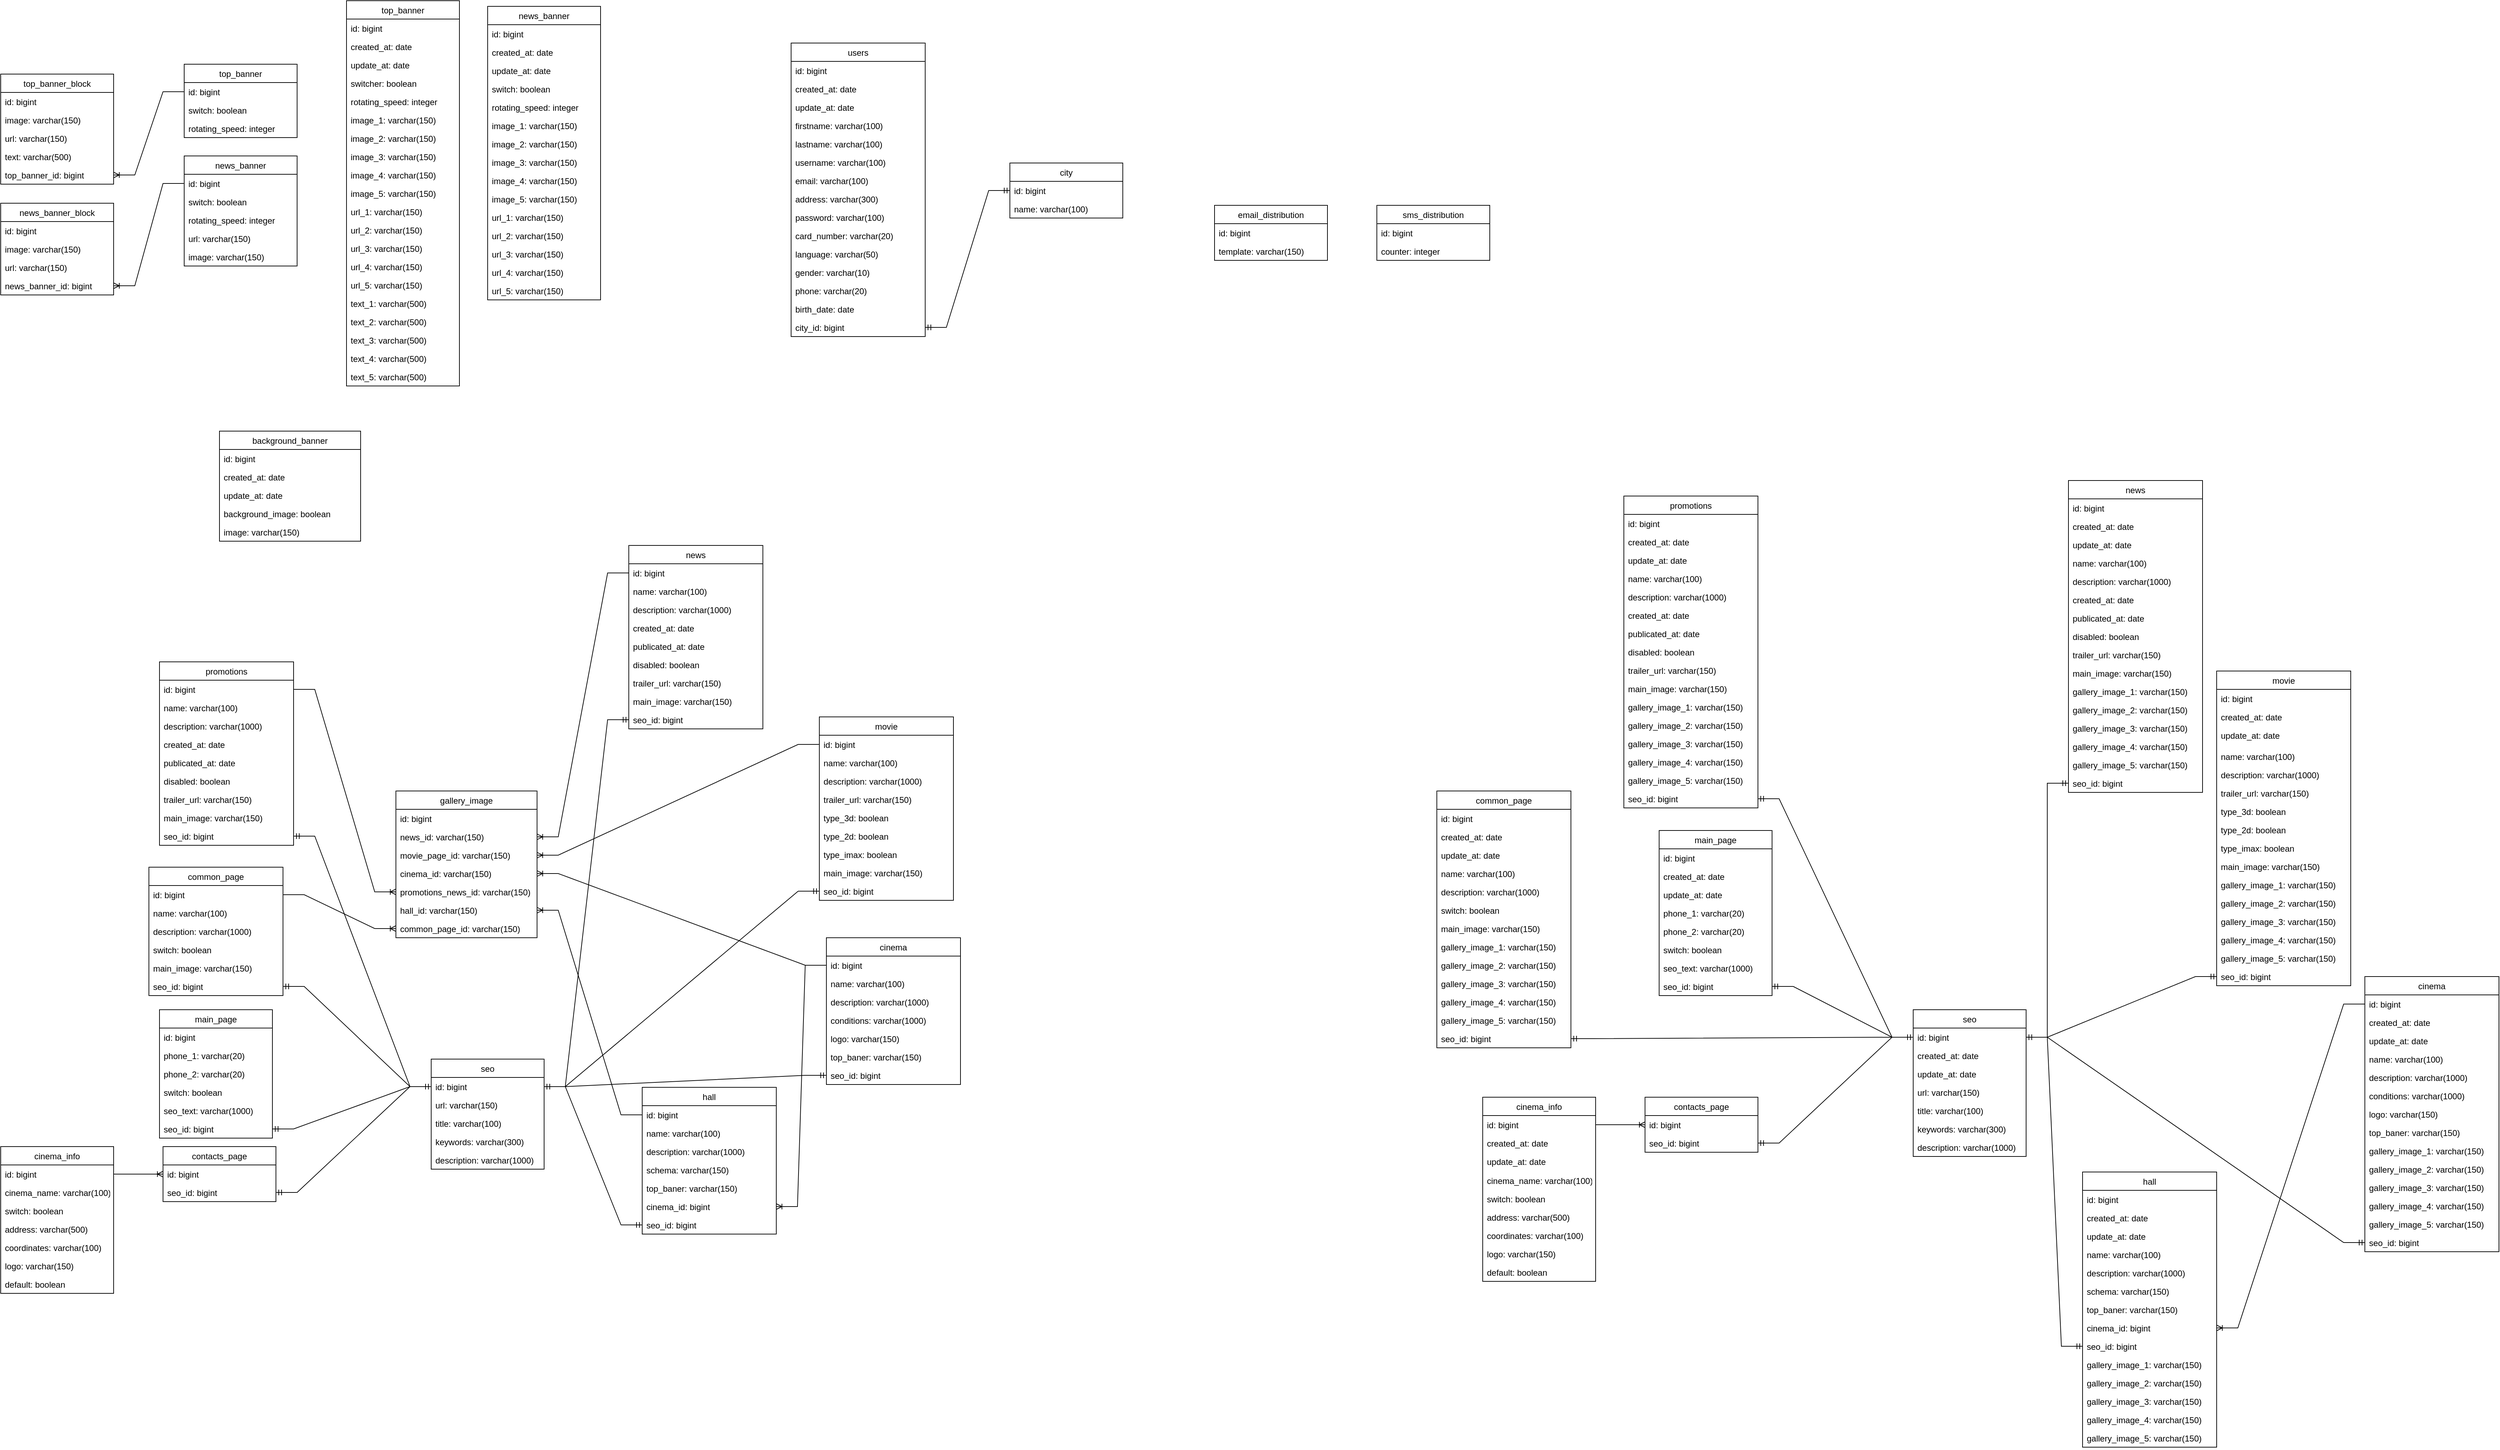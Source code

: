 <mxfile version="20.8.22" type="github">
  <diagram name="Страница 1" id="cjMYpXDU1neyWdPNXTYv">
    <mxGraphModel dx="2514" dy="2065" grid="1" gridSize="10" guides="1" tooltips="1" connect="1" arrows="1" fold="1" page="1" pageScale="1" pageWidth="827" pageHeight="1169" math="0" shadow="0">
      <root>
        <mxCell id="0" />
        <mxCell id="1" parent="0" />
        <mxCell id="Jq3GByXrrjIzkIwr-Jsl-6" value="gallery_image" style="swimlane;fontStyle=0;childLayout=stackLayout;horizontal=1;startSize=26;fillColor=none;horizontalStack=0;resizeParent=1;resizeParentMax=0;resizeLast=0;collapsible=1;marginBottom=0;" parent="1" vertex="1">
          <mxGeometry x="-30" y="10" width="200" height="208" as="geometry" />
        </mxCell>
        <mxCell id="Jq3GByXrrjIzkIwr-Jsl-18" value="id: bigint" style="text;strokeColor=none;fillColor=none;align=left;verticalAlign=top;spacingLeft=4;spacingRight=4;overflow=hidden;rotatable=0;points=[[0,0.5],[1,0.5]];portConstraint=eastwest;" parent="Jq3GByXrrjIzkIwr-Jsl-6" vertex="1">
          <mxGeometry y="26" width="200" height="26" as="geometry" />
        </mxCell>
        <mxCell id="y_SN-NrmRVWr8R5dMq1--5" value="news_id: varchar(150)" style="text;strokeColor=none;fillColor=none;align=left;verticalAlign=top;spacingLeft=4;spacingRight=4;overflow=hidden;rotatable=0;points=[[0,0.5],[1,0.5]];portConstraint=eastwest;" parent="Jq3GByXrrjIzkIwr-Jsl-6" vertex="1">
          <mxGeometry y="52" width="200" height="26" as="geometry" />
        </mxCell>
        <mxCell id="Jq3GByXrrjIzkIwr-Jsl-19" value="movie_page_id: varchar(150)" style="text;strokeColor=none;fillColor=none;align=left;verticalAlign=top;spacingLeft=4;spacingRight=4;overflow=hidden;rotatable=0;points=[[0,0.5],[1,0.5]];portConstraint=eastwest;" parent="Jq3GByXrrjIzkIwr-Jsl-6" vertex="1">
          <mxGeometry y="78" width="200" height="26" as="geometry" />
        </mxCell>
        <mxCell id="y_SN-NrmRVWr8R5dMq1--6" value="cinema_id: varchar(150)" style="text;strokeColor=none;fillColor=none;align=left;verticalAlign=top;spacingLeft=4;spacingRight=4;overflow=hidden;rotatable=0;points=[[0,0.5],[1,0.5]];portConstraint=eastwest;" parent="Jq3GByXrrjIzkIwr-Jsl-6" vertex="1">
          <mxGeometry y="104" width="200" height="26" as="geometry" />
        </mxCell>
        <mxCell id="y_SN-NrmRVWr8R5dMq1--16" value="promotions_news_id: varchar(150)" style="text;strokeColor=none;fillColor=none;align=left;verticalAlign=top;spacingLeft=4;spacingRight=4;overflow=hidden;rotatable=0;points=[[0,0.5],[1,0.5]];portConstraint=eastwest;" parent="Jq3GByXrrjIzkIwr-Jsl-6" vertex="1">
          <mxGeometry y="130" width="200" height="26" as="geometry" />
        </mxCell>
        <mxCell id="y_SN-NrmRVWr8R5dMq1--15" value="hall_id: varchar(150)" style="text;strokeColor=none;fillColor=none;align=left;verticalAlign=top;spacingLeft=4;spacingRight=4;overflow=hidden;rotatable=0;points=[[0,0.5],[1,0.5]];portConstraint=eastwest;" parent="Jq3GByXrrjIzkIwr-Jsl-6" vertex="1">
          <mxGeometry y="156" width="200" height="26" as="geometry" />
        </mxCell>
        <mxCell id="y_SN-NrmRVWr8R5dMq1--14" value="common_page_id: varchar(150)" style="text;strokeColor=none;fillColor=none;align=left;verticalAlign=top;spacingLeft=4;spacingRight=4;overflow=hidden;rotatable=0;points=[[0,0.5],[1,0.5]];portConstraint=eastwest;" parent="Jq3GByXrrjIzkIwr-Jsl-6" vertex="1">
          <mxGeometry y="182" width="200" height="26" as="geometry" />
        </mxCell>
        <mxCell id="Jq3GByXrrjIzkIwr-Jsl-20" value="movie" style="swimlane;fontStyle=0;childLayout=stackLayout;horizontal=1;startSize=26;fillColor=none;horizontalStack=0;resizeParent=1;resizeParentMax=0;resizeLast=0;collapsible=1;marginBottom=0;" parent="1" vertex="1">
          <mxGeometry x="570" y="-95" width="190" height="260" as="geometry" />
        </mxCell>
        <mxCell id="Jq3GByXrrjIzkIwr-Jsl-21" value="id: bigint" style="text;strokeColor=none;fillColor=none;align=left;verticalAlign=top;spacingLeft=4;spacingRight=4;overflow=hidden;rotatable=0;points=[[0,0.5],[1,0.5]];portConstraint=eastwest;" parent="Jq3GByXrrjIzkIwr-Jsl-20" vertex="1">
          <mxGeometry y="26" width="190" height="26" as="geometry" />
        </mxCell>
        <mxCell id="Jq3GByXrrjIzkIwr-Jsl-22" value="name: varchar(100)" style="text;strokeColor=none;fillColor=none;align=left;verticalAlign=top;spacingLeft=4;spacingRight=4;overflow=hidden;rotatable=0;points=[[0,0.5],[1,0.5]];portConstraint=eastwest;" parent="Jq3GByXrrjIzkIwr-Jsl-20" vertex="1">
          <mxGeometry y="52" width="190" height="26" as="geometry" />
        </mxCell>
        <mxCell id="Jq3GByXrrjIzkIwr-Jsl-23" value="description: varchar(1000)" style="text;strokeColor=none;fillColor=none;align=left;verticalAlign=top;spacingLeft=4;spacingRight=4;overflow=hidden;rotatable=0;points=[[0,0.5],[1,0.5]];portConstraint=eastwest;" parent="Jq3GByXrrjIzkIwr-Jsl-20" vertex="1">
          <mxGeometry y="78" width="190" height="26" as="geometry" />
        </mxCell>
        <mxCell id="Jq3GByXrrjIzkIwr-Jsl-26" value="trailer_url: varchar(150)" style="text;strokeColor=none;fillColor=none;align=left;verticalAlign=top;spacingLeft=4;spacingRight=4;overflow=hidden;rotatable=0;points=[[0,0.5],[1,0.5]];portConstraint=eastwest;" parent="Jq3GByXrrjIzkIwr-Jsl-20" vertex="1">
          <mxGeometry y="104" width="190" height="26" as="geometry" />
        </mxCell>
        <mxCell id="Jq3GByXrrjIzkIwr-Jsl-27" value="type_3d: boolean" style="text;strokeColor=none;fillColor=none;align=left;verticalAlign=top;spacingLeft=4;spacingRight=4;overflow=hidden;rotatable=0;points=[[0,0.5],[1,0.5]];portConstraint=eastwest;" parent="Jq3GByXrrjIzkIwr-Jsl-20" vertex="1">
          <mxGeometry y="130" width="190" height="26" as="geometry" />
        </mxCell>
        <mxCell id="Jq3GByXrrjIzkIwr-Jsl-28" value="type_2d: boolean" style="text;strokeColor=none;fillColor=none;align=left;verticalAlign=top;spacingLeft=4;spacingRight=4;overflow=hidden;rotatable=0;points=[[0,0.5],[1,0.5]];portConstraint=eastwest;" parent="Jq3GByXrrjIzkIwr-Jsl-20" vertex="1">
          <mxGeometry y="156" width="190" height="26" as="geometry" />
        </mxCell>
        <mxCell id="Jq3GByXrrjIzkIwr-Jsl-25" value="type_imax: boolean" style="text;strokeColor=none;fillColor=none;align=left;verticalAlign=top;spacingLeft=4;spacingRight=4;overflow=hidden;rotatable=0;points=[[0,0.5],[1,0.5]];portConstraint=eastwest;" parent="Jq3GByXrrjIzkIwr-Jsl-20" vertex="1">
          <mxGeometry y="182" width="190" height="26" as="geometry" />
        </mxCell>
        <mxCell id="Jq3GByXrrjIzkIwr-Jsl-24" value="main_image: varchar(150)" style="text;strokeColor=none;fillColor=none;align=left;verticalAlign=top;spacingLeft=4;spacingRight=4;overflow=hidden;rotatable=0;points=[[0,0.5],[1,0.5]];portConstraint=eastwest;" parent="Jq3GByXrrjIzkIwr-Jsl-20" vertex="1">
          <mxGeometry y="208" width="190" height="26" as="geometry" />
        </mxCell>
        <mxCell id="Jq3GByXrrjIzkIwr-Jsl-41" value="seo_id: bigint" style="text;strokeColor=none;fillColor=none;align=left;verticalAlign=top;spacingLeft=4;spacingRight=4;overflow=hidden;rotatable=0;points=[[0,0.5],[1,0.5]];portConstraint=eastwest;" parent="Jq3GByXrrjIzkIwr-Jsl-20" vertex="1">
          <mxGeometry y="234" width="190" height="26" as="geometry" />
        </mxCell>
        <mxCell id="Jq3GByXrrjIzkIwr-Jsl-29" value="seo" style="swimlane;fontStyle=0;childLayout=stackLayout;horizontal=1;startSize=26;fillColor=none;horizontalStack=0;resizeParent=1;resizeParentMax=0;resizeLast=0;collapsible=1;marginBottom=0;" parent="1" vertex="1">
          <mxGeometry x="20" y="390" width="160" height="156" as="geometry" />
        </mxCell>
        <mxCell id="Jq3GByXrrjIzkIwr-Jsl-30" value="id: bigint" style="text;strokeColor=none;fillColor=none;align=left;verticalAlign=top;spacingLeft=4;spacingRight=4;overflow=hidden;rotatable=0;points=[[0,0.5],[1,0.5]];portConstraint=eastwest;" parent="Jq3GByXrrjIzkIwr-Jsl-29" vertex="1">
          <mxGeometry y="26" width="160" height="26" as="geometry" />
        </mxCell>
        <mxCell id="Jq3GByXrrjIzkIwr-Jsl-32" value="url: varchar(150)" style="text;strokeColor=none;fillColor=none;align=left;verticalAlign=top;spacingLeft=4;spacingRight=4;overflow=hidden;rotatable=0;points=[[0,0.5],[1,0.5]];portConstraint=eastwest;" parent="Jq3GByXrrjIzkIwr-Jsl-29" vertex="1">
          <mxGeometry y="52" width="160" height="26" as="geometry" />
        </mxCell>
        <mxCell id="Jq3GByXrrjIzkIwr-Jsl-33" value="title: varchar(100)" style="text;strokeColor=none;fillColor=none;align=left;verticalAlign=top;spacingLeft=4;spacingRight=4;overflow=hidden;rotatable=0;points=[[0,0.5],[1,0.5]];portConstraint=eastwest;" parent="Jq3GByXrrjIzkIwr-Jsl-29" vertex="1">
          <mxGeometry y="78" width="160" height="26" as="geometry" />
        </mxCell>
        <mxCell id="Jq3GByXrrjIzkIwr-Jsl-34" value="keywords: varchar(300)" style="text;strokeColor=none;fillColor=none;align=left;verticalAlign=top;spacingLeft=4;spacingRight=4;overflow=hidden;rotatable=0;points=[[0,0.5],[1,0.5]];portConstraint=eastwest;" parent="Jq3GByXrrjIzkIwr-Jsl-29" vertex="1">
          <mxGeometry y="104" width="160" height="26" as="geometry" />
        </mxCell>
        <mxCell id="Jq3GByXrrjIzkIwr-Jsl-35" value="description: varchar(1000)" style="text;strokeColor=none;fillColor=none;align=left;verticalAlign=top;spacingLeft=4;spacingRight=4;overflow=hidden;rotatable=0;points=[[0,0.5],[1,0.5]];portConstraint=eastwest;" parent="Jq3GByXrrjIzkIwr-Jsl-29" vertex="1">
          <mxGeometry y="130" width="160" height="26" as="geometry" />
        </mxCell>
        <mxCell id="Jq3GByXrrjIzkIwr-Jsl-43" value="" style="edgeStyle=entityRelationEdgeStyle;fontSize=12;html=1;endArrow=ERoneToMany;rounded=0;entryX=1;entryY=0.5;entryDx=0;entryDy=0;exitX=0;exitY=0.5;exitDx=0;exitDy=0;" parent="1" source="Jq3GByXrrjIzkIwr-Jsl-21" target="Jq3GByXrrjIzkIwr-Jsl-19" edge="1">
          <mxGeometry width="100" height="100" relative="1" as="geometry">
            <mxPoint x="530.19" y="111.8" as="sourcePoint" />
            <mxPoint x="460" y="300" as="targetPoint" />
          </mxGeometry>
        </mxCell>
        <mxCell id="Jq3GByXrrjIzkIwr-Jsl-44" value="" style="edgeStyle=entityRelationEdgeStyle;fontSize=12;html=1;endArrow=ERmandOne;startArrow=ERmandOne;rounded=0;exitX=1;exitY=0.5;exitDx=0;exitDy=0;entryX=0;entryY=0.5;entryDx=0;entryDy=0;" parent="1" source="Jq3GByXrrjIzkIwr-Jsl-30" target="Jq3GByXrrjIzkIwr-Jsl-41" edge="1">
          <mxGeometry width="100" height="100" relative="1" as="geometry">
            <mxPoint x="180" y="199" as="sourcePoint" />
            <mxPoint x="424" y="261" as="targetPoint" />
          </mxGeometry>
        </mxCell>
        <mxCell id="Jq3GByXrrjIzkIwr-Jsl-45" value="cinema" style="swimlane;fontStyle=0;childLayout=stackLayout;horizontal=1;startSize=26;fillColor=none;horizontalStack=0;resizeParent=1;resizeParentMax=0;resizeLast=0;collapsible=1;marginBottom=0;" parent="1" vertex="1">
          <mxGeometry x="580" y="218" width="190" height="208" as="geometry" />
        </mxCell>
        <mxCell id="Jq3GByXrrjIzkIwr-Jsl-46" value="id: bigint" style="text;strokeColor=none;fillColor=none;align=left;verticalAlign=top;spacingLeft=4;spacingRight=4;overflow=hidden;rotatable=0;points=[[0,0.5],[1,0.5]];portConstraint=eastwest;" parent="Jq3GByXrrjIzkIwr-Jsl-45" vertex="1">
          <mxGeometry y="26" width="190" height="26" as="geometry" />
        </mxCell>
        <mxCell id="Jq3GByXrrjIzkIwr-Jsl-47" value="name: varchar(100)" style="text;strokeColor=none;fillColor=none;align=left;verticalAlign=top;spacingLeft=4;spacingRight=4;overflow=hidden;rotatable=0;points=[[0,0.5],[1,0.5]];portConstraint=eastwest;" parent="Jq3GByXrrjIzkIwr-Jsl-45" vertex="1">
          <mxGeometry y="52" width="190" height="26" as="geometry" />
        </mxCell>
        <mxCell id="Jq3GByXrrjIzkIwr-Jsl-48" value="description: varchar(1000)" style="text;strokeColor=none;fillColor=none;align=left;verticalAlign=top;spacingLeft=4;spacingRight=4;overflow=hidden;rotatable=0;points=[[0,0.5],[1,0.5]];portConstraint=eastwest;" parent="Jq3GByXrrjIzkIwr-Jsl-45" vertex="1">
          <mxGeometry y="78" width="190" height="26" as="geometry" />
        </mxCell>
        <mxCell id="Jq3GByXrrjIzkIwr-Jsl-49" value="conditions: varchar(1000)" style="text;strokeColor=none;fillColor=none;align=left;verticalAlign=top;spacingLeft=4;spacingRight=4;overflow=hidden;rotatable=0;points=[[0,0.5],[1,0.5]];portConstraint=eastwest;" parent="Jq3GByXrrjIzkIwr-Jsl-45" vertex="1">
          <mxGeometry y="104" width="190" height="26" as="geometry" />
        </mxCell>
        <mxCell id="Jq3GByXrrjIzkIwr-Jsl-50" value="logo: varchar(150)" style="text;strokeColor=none;fillColor=none;align=left;verticalAlign=top;spacingLeft=4;spacingRight=4;overflow=hidden;rotatable=0;points=[[0,0.5],[1,0.5]];portConstraint=eastwest;" parent="Jq3GByXrrjIzkIwr-Jsl-45" vertex="1">
          <mxGeometry y="130" width="190" height="26" as="geometry" />
        </mxCell>
        <mxCell id="Jq3GByXrrjIzkIwr-Jsl-51" value="top_baner: varchar(150)" style="text;strokeColor=none;fillColor=none;align=left;verticalAlign=top;spacingLeft=4;spacingRight=4;overflow=hidden;rotatable=0;points=[[0,0.5],[1,0.5]];portConstraint=eastwest;" parent="Jq3GByXrrjIzkIwr-Jsl-45" vertex="1">
          <mxGeometry y="156" width="190" height="26" as="geometry" />
        </mxCell>
        <mxCell id="Jq3GByXrrjIzkIwr-Jsl-59" value="seo_id: bigint" style="text;strokeColor=none;fillColor=none;align=left;verticalAlign=top;spacingLeft=4;spacingRight=4;overflow=hidden;rotatable=0;points=[[0,0.5],[1,0.5]];portConstraint=eastwest;" parent="Jq3GByXrrjIzkIwr-Jsl-45" vertex="1">
          <mxGeometry y="182" width="190" height="26" as="geometry" />
        </mxCell>
        <mxCell id="Jq3GByXrrjIzkIwr-Jsl-60" value="" style="edgeStyle=entityRelationEdgeStyle;fontSize=12;html=1;endArrow=ERmandOne;startArrow=ERmandOne;rounded=0;exitX=1;exitY=0.5;exitDx=0;exitDy=0;entryX=0;entryY=0.5;entryDx=0;entryDy=0;" parent="1" source="Jq3GByXrrjIzkIwr-Jsl-30" target="Jq3GByXrrjIzkIwr-Jsl-59" edge="1">
          <mxGeometry width="100" height="100" relative="1" as="geometry">
            <mxPoint x="200" y="439" as="sourcePoint" />
            <mxPoint x="840" y="343" as="targetPoint" />
          </mxGeometry>
        </mxCell>
        <mxCell id="Jq3GByXrrjIzkIwr-Jsl-61" value="" style="edgeStyle=entityRelationEdgeStyle;fontSize=12;html=1;endArrow=ERoneToMany;rounded=0;entryX=1;entryY=0.5;entryDx=0;entryDy=0;exitX=0;exitY=0.5;exitDx=0;exitDy=0;" parent="1" source="Jq3GByXrrjIzkIwr-Jsl-46" target="y_SN-NrmRVWr8R5dMq1--6" edge="1">
          <mxGeometry width="100" height="100" relative="1" as="geometry">
            <mxPoint x="820" y="445" as="sourcePoint" />
            <mxPoint x="180" y="329" as="targetPoint" />
          </mxGeometry>
        </mxCell>
        <mxCell id="Jq3GByXrrjIzkIwr-Jsl-80" value="hall" style="swimlane;fontStyle=0;childLayout=stackLayout;horizontal=1;startSize=26;fillColor=none;horizontalStack=0;resizeParent=1;resizeParentMax=0;resizeLast=0;collapsible=1;marginBottom=0;" parent="1" vertex="1">
          <mxGeometry x="319" y="430" width="190" height="208" as="geometry" />
        </mxCell>
        <mxCell id="Jq3GByXrrjIzkIwr-Jsl-81" value="id: bigint" style="text;strokeColor=none;fillColor=none;align=left;verticalAlign=top;spacingLeft=4;spacingRight=4;overflow=hidden;rotatable=0;points=[[0,0.5],[1,0.5]];portConstraint=eastwest;" parent="Jq3GByXrrjIzkIwr-Jsl-80" vertex="1">
          <mxGeometry y="26" width="190" height="26" as="geometry" />
        </mxCell>
        <mxCell id="Jq3GByXrrjIzkIwr-Jsl-82" value="name: varchar(100)" style="text;strokeColor=none;fillColor=none;align=left;verticalAlign=top;spacingLeft=4;spacingRight=4;overflow=hidden;rotatable=0;points=[[0,0.5],[1,0.5]];portConstraint=eastwest;" parent="Jq3GByXrrjIzkIwr-Jsl-80" vertex="1">
          <mxGeometry y="52" width="190" height="26" as="geometry" />
        </mxCell>
        <mxCell id="Jq3GByXrrjIzkIwr-Jsl-83" value="description: varchar(1000)" style="text;strokeColor=none;fillColor=none;align=left;verticalAlign=top;spacingLeft=4;spacingRight=4;overflow=hidden;rotatable=0;points=[[0,0.5],[1,0.5]];portConstraint=eastwest;" parent="Jq3GByXrrjIzkIwr-Jsl-80" vertex="1">
          <mxGeometry y="78" width="190" height="26" as="geometry" />
        </mxCell>
        <mxCell id="Jq3GByXrrjIzkIwr-Jsl-85" value="schema: varchar(150)" style="text;strokeColor=none;fillColor=none;align=left;verticalAlign=top;spacingLeft=4;spacingRight=4;overflow=hidden;rotatable=0;points=[[0,0.5],[1,0.5]];portConstraint=eastwest;" parent="Jq3GByXrrjIzkIwr-Jsl-80" vertex="1">
          <mxGeometry y="104" width="190" height="26" as="geometry" />
        </mxCell>
        <mxCell id="Jq3GByXrrjIzkIwr-Jsl-86" value="top_baner: varchar(150)" style="text;strokeColor=none;fillColor=none;align=left;verticalAlign=top;spacingLeft=4;spacingRight=4;overflow=hidden;rotatable=0;points=[[0,0.5],[1,0.5]];portConstraint=eastwest;" parent="Jq3GByXrrjIzkIwr-Jsl-80" vertex="1">
          <mxGeometry y="130" width="190" height="26" as="geometry" />
        </mxCell>
        <mxCell id="y_SN-NrmRVWr8R5dMq1--167" value="cinema_id: bigint" style="text;strokeColor=none;fillColor=none;align=left;verticalAlign=top;spacingLeft=4;spacingRight=4;overflow=hidden;rotatable=0;points=[[0,0.5],[1,0.5]];portConstraint=eastwest;" parent="Jq3GByXrrjIzkIwr-Jsl-80" vertex="1">
          <mxGeometry y="156" width="190" height="26" as="geometry" />
        </mxCell>
        <mxCell id="Jq3GByXrrjIzkIwr-Jsl-92" value="seo_id: bigint" style="text;strokeColor=none;fillColor=none;align=left;verticalAlign=top;spacingLeft=4;spacingRight=4;overflow=hidden;rotatable=0;points=[[0,0.5],[1,0.5]];portConstraint=eastwest;" parent="Jq3GByXrrjIzkIwr-Jsl-80" vertex="1">
          <mxGeometry y="182" width="190" height="26" as="geometry" />
        </mxCell>
        <mxCell id="Jq3GByXrrjIzkIwr-Jsl-93" value="" style="edgeStyle=entityRelationEdgeStyle;fontSize=12;html=1;endArrow=ERoneToMany;rounded=0;exitX=0;exitY=0.5;exitDx=0;exitDy=0;entryX=1;entryY=0.5;entryDx=0;entryDy=0;" parent="1" source="Jq3GByXrrjIzkIwr-Jsl-46" target="y_SN-NrmRVWr8R5dMq1--167" edge="1">
          <mxGeometry width="100" height="100" relative="1" as="geometry">
            <mxPoint x="520" y="520" as="sourcePoint" />
            <mxPoint x="690" y="368" as="targetPoint" />
          </mxGeometry>
        </mxCell>
        <mxCell id="Jq3GByXrrjIzkIwr-Jsl-95" value="" style="edgeStyle=entityRelationEdgeStyle;fontSize=12;html=1;endArrow=ERmandOne;startArrow=ERmandOne;rounded=0;exitX=1;exitY=0.5;exitDx=0;exitDy=0;entryX=0;entryY=0.5;entryDx=0;entryDy=0;" parent="1" source="Jq3GByXrrjIzkIwr-Jsl-30" target="Jq3GByXrrjIzkIwr-Jsl-92" edge="1">
          <mxGeometry width="100" height="100" relative="1" as="geometry">
            <mxPoint x="200" y="439" as="sourcePoint" />
            <mxPoint x="1070" y="632" as="targetPoint" />
          </mxGeometry>
        </mxCell>
        <mxCell id="Jq3GByXrrjIzkIwr-Jsl-96" value="" style="edgeStyle=entityRelationEdgeStyle;fontSize=12;html=1;endArrow=ERoneToMany;rounded=0;entryX=1;entryY=0.5;entryDx=0;entryDy=0;exitX=0;exitY=0.5;exitDx=0;exitDy=0;" parent="1" source="Jq3GByXrrjIzkIwr-Jsl-81" target="y_SN-NrmRVWr8R5dMq1--15" edge="1">
          <mxGeometry width="100" height="100" relative="1" as="geometry">
            <mxPoint x="330" y="699" as="sourcePoint" />
            <mxPoint x="180" y="329" as="targetPoint" />
          </mxGeometry>
        </mxCell>
        <mxCell id="Jq3GByXrrjIzkIwr-Jsl-115" value="" style="edgeStyle=entityRelationEdgeStyle;fontSize=12;html=1;endArrow=ERoneToMany;rounded=0;entryX=1;entryY=0.5;entryDx=0;entryDy=0;exitX=0;exitY=0.5;exitDx=0;exitDy=0;" parent="1" source="y_SN-NrmRVWr8R5dMq1--187" target="y_SN-NrmRVWr8R5dMq1--5" edge="1">
          <mxGeometry width="100" height="100" relative="1" as="geometry">
            <mxPoint x="260" y="-108.0" as="sourcePoint" />
            <mxPoint x="180" y="329" as="targetPoint" />
          </mxGeometry>
        </mxCell>
        <mxCell id="Jq3GByXrrjIzkIwr-Jsl-116" value="" style="edgeStyle=entityRelationEdgeStyle;fontSize=12;html=1;endArrow=ERmandOne;startArrow=ERmandOne;rounded=0;exitX=1;exitY=0.5;exitDx=0;exitDy=0;entryX=0;entryY=0.5;entryDx=0;entryDy=0;" parent="1" source="Jq3GByXrrjIzkIwr-Jsl-30" target="y_SN-NrmRVWr8R5dMq1--195" edge="1">
          <mxGeometry width="100" height="100" relative="1" as="geometry">
            <mxPoint x="200" y="439" as="sourcePoint" />
            <mxPoint x="260" y="-30" as="targetPoint" />
          </mxGeometry>
        </mxCell>
        <mxCell id="Jq3GByXrrjIzkIwr-Jsl-118" value="main_page" style="swimlane;fontStyle=0;childLayout=stackLayout;horizontal=1;startSize=26;fillColor=none;horizontalStack=0;resizeParent=1;resizeParentMax=0;resizeLast=0;collapsible=1;marginBottom=0;" parent="1" vertex="1">
          <mxGeometry x="-365" y="320" width="160" height="182" as="geometry" />
        </mxCell>
        <mxCell id="Jq3GByXrrjIzkIwr-Jsl-119" value="id: bigint" style="text;strokeColor=none;fillColor=none;align=left;verticalAlign=top;spacingLeft=4;spacingRight=4;overflow=hidden;rotatable=0;points=[[0,0.5],[1,0.5]];portConstraint=eastwest;" parent="Jq3GByXrrjIzkIwr-Jsl-118" vertex="1">
          <mxGeometry y="26" width="160" height="26" as="geometry" />
        </mxCell>
        <mxCell id="Jq3GByXrrjIzkIwr-Jsl-125" value="phone_1: varchar(20)" style="text;strokeColor=none;fillColor=none;align=left;verticalAlign=top;spacingLeft=4;spacingRight=4;overflow=hidden;rotatable=0;points=[[0,0.5],[1,0.5]];portConstraint=eastwest;" parent="Jq3GByXrrjIzkIwr-Jsl-118" vertex="1">
          <mxGeometry y="52" width="160" height="26" as="geometry" />
        </mxCell>
        <mxCell id="Jq3GByXrrjIzkIwr-Jsl-126" value="phone_2: varchar(20)" style="text;strokeColor=none;fillColor=none;align=left;verticalAlign=top;spacingLeft=4;spacingRight=4;overflow=hidden;rotatable=0;points=[[0,0.5],[1,0.5]];portConstraint=eastwest;" parent="Jq3GByXrrjIzkIwr-Jsl-118" vertex="1">
          <mxGeometry y="78" width="160" height="26" as="geometry" />
        </mxCell>
        <mxCell id="Jq3GByXrrjIzkIwr-Jsl-127" value="switch: boolean" style="text;strokeColor=none;fillColor=none;align=left;verticalAlign=top;spacingLeft=4;spacingRight=4;overflow=hidden;rotatable=0;points=[[0,0.5],[1,0.5]];portConstraint=eastwest;" parent="Jq3GByXrrjIzkIwr-Jsl-118" vertex="1">
          <mxGeometry y="104" width="160" height="26" as="geometry" />
        </mxCell>
        <mxCell id="Jq3GByXrrjIzkIwr-Jsl-123" value="seo_text: varchar(1000)" style="text;strokeColor=none;fillColor=none;align=left;verticalAlign=top;spacingLeft=4;spacingRight=4;overflow=hidden;rotatable=0;points=[[0,0.5],[1,0.5]];portConstraint=eastwest;" parent="Jq3GByXrrjIzkIwr-Jsl-118" vertex="1">
          <mxGeometry y="130" width="160" height="26" as="geometry" />
        </mxCell>
        <mxCell id="Jq3GByXrrjIzkIwr-Jsl-124" value="seo_id: bigint" style="text;strokeColor=none;fillColor=none;align=left;verticalAlign=top;spacingLeft=4;spacingRight=4;overflow=hidden;rotatable=0;points=[[0,0.5],[1,0.5]];portConstraint=eastwest;" parent="Jq3GByXrrjIzkIwr-Jsl-118" vertex="1">
          <mxGeometry y="156" width="160" height="26" as="geometry" />
        </mxCell>
        <mxCell id="Jq3GByXrrjIzkIwr-Jsl-128" value="" style="edgeStyle=entityRelationEdgeStyle;fontSize=12;html=1;endArrow=ERmandOne;startArrow=ERmandOne;rounded=0;exitX=0;exitY=0.5;exitDx=0;exitDy=0;entryX=1;entryY=0.5;entryDx=0;entryDy=0;" parent="1" source="Jq3GByXrrjIzkIwr-Jsl-30" target="Jq3GByXrrjIzkIwr-Jsl-124" edge="1">
          <mxGeometry width="100" height="100" relative="1" as="geometry">
            <mxPoint x="190" y="439" as="sourcePoint" />
            <mxPoint x="340" y="855" as="targetPoint" />
          </mxGeometry>
        </mxCell>
        <mxCell id="Jq3GByXrrjIzkIwr-Jsl-129" value="common_page" style="swimlane;fontStyle=0;childLayout=stackLayout;horizontal=1;startSize=26;fillColor=none;horizontalStack=0;resizeParent=1;resizeParentMax=0;resizeLast=0;collapsible=1;marginBottom=0;" parent="1" vertex="1">
          <mxGeometry x="-380" y="118" width="190" height="182" as="geometry" />
        </mxCell>
        <mxCell id="Jq3GByXrrjIzkIwr-Jsl-130" value="id: bigint" style="text;strokeColor=none;fillColor=none;align=left;verticalAlign=top;spacingLeft=4;spacingRight=4;overflow=hidden;rotatable=0;points=[[0,0.5],[1,0.5]];portConstraint=eastwest;" parent="Jq3GByXrrjIzkIwr-Jsl-129" vertex="1">
          <mxGeometry y="26" width="190" height="26" as="geometry" />
        </mxCell>
        <mxCell id="Jq3GByXrrjIzkIwr-Jsl-131" value="name: varchar(100)" style="text;strokeColor=none;fillColor=none;align=left;verticalAlign=top;spacingLeft=4;spacingRight=4;overflow=hidden;rotatable=0;points=[[0,0.5],[1,0.5]];portConstraint=eastwest;" parent="Jq3GByXrrjIzkIwr-Jsl-129" vertex="1">
          <mxGeometry y="52" width="190" height="26" as="geometry" />
        </mxCell>
        <mxCell id="Jq3GByXrrjIzkIwr-Jsl-132" value="description: varchar(1000)" style="text;strokeColor=none;fillColor=none;align=left;verticalAlign=top;spacingLeft=4;spacingRight=4;overflow=hidden;rotatable=0;points=[[0,0.5],[1,0.5]];portConstraint=eastwest;" parent="Jq3GByXrrjIzkIwr-Jsl-129" vertex="1">
          <mxGeometry y="78" width="190" height="26" as="geometry" />
        </mxCell>
        <mxCell id="Jq3GByXrrjIzkIwr-Jsl-144" value="switch: boolean" style="text;strokeColor=none;fillColor=none;align=left;verticalAlign=top;spacingLeft=4;spacingRight=4;overflow=hidden;rotatable=0;points=[[0,0.5],[1,0.5]];portConstraint=eastwest;" parent="Jq3GByXrrjIzkIwr-Jsl-129" vertex="1">
          <mxGeometry y="104" width="190" height="26" as="geometry" />
        </mxCell>
        <mxCell id="Jq3GByXrrjIzkIwr-Jsl-137" value="main_image: varchar(150)" style="text;strokeColor=none;fillColor=none;align=left;verticalAlign=top;spacingLeft=4;spacingRight=4;overflow=hidden;rotatable=0;points=[[0,0.5],[1,0.5]];portConstraint=eastwest;" parent="Jq3GByXrrjIzkIwr-Jsl-129" vertex="1">
          <mxGeometry y="130" width="190" height="26" as="geometry" />
        </mxCell>
        <mxCell id="Jq3GByXrrjIzkIwr-Jsl-143" value="seo_id: bigint" style="text;strokeColor=none;fillColor=none;align=left;verticalAlign=top;spacingLeft=4;spacingRight=4;overflow=hidden;rotatable=0;points=[[0,0.5],[1,0.5]];portConstraint=eastwest;" parent="Jq3GByXrrjIzkIwr-Jsl-129" vertex="1">
          <mxGeometry y="156" width="190" height="26" as="geometry" />
        </mxCell>
        <mxCell id="Jq3GByXrrjIzkIwr-Jsl-145" value="" style="edgeStyle=entityRelationEdgeStyle;fontSize=12;html=1;endArrow=ERmandOne;startArrow=ERmandOne;rounded=0;exitX=0;exitY=0.5;exitDx=0;exitDy=0;entryX=1;entryY=0.5;entryDx=0;entryDy=0;" parent="1" source="Jq3GByXrrjIzkIwr-Jsl-30" target="Jq3GByXrrjIzkIwr-Jsl-143" edge="1">
          <mxGeometry width="100" height="100" relative="1" as="geometry">
            <mxPoint x="190" y="439" as="sourcePoint" />
            <mxPoint x="340" y="1059" as="targetPoint" />
          </mxGeometry>
        </mxCell>
        <mxCell id="Jq3GByXrrjIzkIwr-Jsl-146" value="" style="edgeStyle=entityRelationEdgeStyle;fontSize=12;html=1;endArrow=ERoneToMany;rounded=0;entryX=0;entryY=0.5;entryDx=0;entryDy=0;exitX=1;exitY=0.5;exitDx=0;exitDy=0;" parent="1" source="Jq3GByXrrjIzkIwr-Jsl-130" target="y_SN-NrmRVWr8R5dMq1--14" edge="1">
          <mxGeometry width="100" height="100" relative="1" as="geometry">
            <mxPoint x="-190" y="287" as="sourcePoint" />
            <mxPoint x="180" y="319" as="targetPoint" />
          </mxGeometry>
        </mxCell>
        <mxCell id="Jq3GByXrrjIzkIwr-Jsl-148" value="cinema_info" style="swimlane;fontStyle=0;childLayout=stackLayout;horizontal=1;startSize=26;fillColor=none;horizontalStack=0;resizeParent=1;resizeParentMax=0;resizeLast=0;collapsible=1;marginBottom=0;" parent="1" vertex="1">
          <mxGeometry x="-590" y="514" width="160" height="208" as="geometry" />
        </mxCell>
        <mxCell id="Jq3GByXrrjIzkIwr-Jsl-149" value="id: bigint" style="text;strokeColor=none;fillColor=none;align=left;verticalAlign=top;spacingLeft=4;spacingRight=4;overflow=hidden;rotatable=0;points=[[0,0.5],[1,0.5]];portConstraint=eastwest;" parent="Jq3GByXrrjIzkIwr-Jsl-148" vertex="1">
          <mxGeometry y="26" width="160" height="26" as="geometry" />
        </mxCell>
        <mxCell id="Jq3GByXrrjIzkIwr-Jsl-155" value="cinema_name: varchar(100)" style="text;strokeColor=none;fillColor=none;align=left;verticalAlign=top;spacingLeft=4;spacingRight=4;overflow=hidden;rotatable=0;points=[[0,0.5],[1,0.5]];portConstraint=eastwest;" parent="Jq3GByXrrjIzkIwr-Jsl-148" vertex="1">
          <mxGeometry y="52" width="160" height="26" as="geometry" />
        </mxCell>
        <mxCell id="Jq3GByXrrjIzkIwr-Jsl-152" value="switch: boolean" style="text;strokeColor=none;fillColor=none;align=left;verticalAlign=top;spacingLeft=4;spacingRight=4;overflow=hidden;rotatable=0;points=[[0,0.5],[1,0.5]];portConstraint=eastwest;" parent="Jq3GByXrrjIzkIwr-Jsl-148" vertex="1">
          <mxGeometry y="78" width="160" height="26" as="geometry" />
        </mxCell>
        <mxCell id="Jq3GByXrrjIzkIwr-Jsl-153" value="address: varchar(500)" style="text;strokeColor=none;fillColor=none;align=left;verticalAlign=top;spacingLeft=4;spacingRight=4;overflow=hidden;rotatable=0;points=[[0,0.5],[1,0.5]];portConstraint=eastwest;" parent="Jq3GByXrrjIzkIwr-Jsl-148" vertex="1">
          <mxGeometry y="104" width="160" height="26" as="geometry" />
        </mxCell>
        <mxCell id="Jq3GByXrrjIzkIwr-Jsl-162" value="coordinates: varchar(100)" style="text;strokeColor=none;fillColor=none;align=left;verticalAlign=top;spacingLeft=4;spacingRight=4;overflow=hidden;rotatable=0;points=[[0,0.5],[1,0.5]];portConstraint=eastwest;" parent="Jq3GByXrrjIzkIwr-Jsl-148" vertex="1">
          <mxGeometry y="130" width="160" height="26" as="geometry" />
        </mxCell>
        <mxCell id="y_SN-NrmRVWr8R5dMq1--212" value="logo: varchar(150)" style="text;strokeColor=none;fillColor=none;align=left;verticalAlign=top;spacingLeft=4;spacingRight=4;overflow=hidden;rotatable=0;points=[[0,0.5],[1,0.5]];portConstraint=eastwest;" parent="Jq3GByXrrjIzkIwr-Jsl-148" vertex="1">
          <mxGeometry y="156" width="160" height="26" as="geometry" />
        </mxCell>
        <mxCell id="y_SN-NrmRVWr8R5dMq1--214" value="default: boolean" style="text;strokeColor=none;fillColor=none;align=left;verticalAlign=top;spacingLeft=4;spacingRight=4;overflow=hidden;rotatable=0;points=[[0,0.5],[1,0.5]];portConstraint=eastwest;" parent="Jq3GByXrrjIzkIwr-Jsl-148" vertex="1">
          <mxGeometry y="182" width="160" height="26" as="geometry" />
        </mxCell>
        <mxCell id="Jq3GByXrrjIzkIwr-Jsl-163" value="contacts_page" style="swimlane;fontStyle=0;childLayout=stackLayout;horizontal=1;startSize=26;fillColor=none;horizontalStack=0;resizeParent=1;resizeParentMax=0;resizeLast=0;collapsible=1;marginBottom=0;" parent="1" vertex="1">
          <mxGeometry x="-360" y="514" width="160" height="78" as="geometry" />
        </mxCell>
        <mxCell id="Jq3GByXrrjIzkIwr-Jsl-164" value="id: bigint" style="text;strokeColor=none;fillColor=none;align=left;verticalAlign=top;spacingLeft=4;spacingRight=4;overflow=hidden;rotatable=0;points=[[0,0.5],[1,0.5]];portConstraint=eastwest;" parent="Jq3GByXrrjIzkIwr-Jsl-163" vertex="1">
          <mxGeometry y="26" width="160" height="26" as="geometry" />
        </mxCell>
        <mxCell id="Jq3GByXrrjIzkIwr-Jsl-169" value="seo_id: bigint" style="text;strokeColor=none;fillColor=none;align=left;verticalAlign=top;spacingLeft=4;spacingRight=4;overflow=hidden;rotatable=0;points=[[0,0.5],[1,0.5]];portConstraint=eastwest;" parent="Jq3GByXrrjIzkIwr-Jsl-163" vertex="1">
          <mxGeometry y="52" width="160" height="26" as="geometry" />
        </mxCell>
        <mxCell id="Jq3GByXrrjIzkIwr-Jsl-179" value="" style="edgeStyle=entityRelationEdgeStyle;fontSize=12;html=1;endArrow=ERmandOne;startArrow=ERmandOne;rounded=0;entryX=1;entryY=0.5;entryDx=0;entryDy=0;exitX=0;exitY=0.5;exitDx=0;exitDy=0;" parent="1" source="Jq3GByXrrjIzkIwr-Jsl-30" target="Jq3GByXrrjIzkIwr-Jsl-169" edge="1">
          <mxGeometry width="100" height="100" relative="1" as="geometry">
            <mxPoint x="180" y="430" as="sourcePoint" />
            <mxPoint x="220" y="929" as="targetPoint" />
          </mxGeometry>
        </mxCell>
        <mxCell id="Jq3GByXrrjIzkIwr-Jsl-181" value="users" style="swimlane;fontStyle=0;childLayout=stackLayout;horizontal=1;startSize=26;fillColor=none;horizontalStack=0;resizeParent=1;resizeParentMax=0;resizeLast=0;collapsible=1;marginBottom=0;" parent="1" vertex="1">
          <mxGeometry x="530" y="-1050" width="190" height="416" as="geometry" />
        </mxCell>
        <mxCell id="Jq3GByXrrjIzkIwr-Jsl-182" value="id: bigint" style="text;strokeColor=none;fillColor=none;align=left;verticalAlign=top;spacingLeft=4;spacingRight=4;overflow=hidden;rotatable=0;points=[[0,0.5],[1,0.5]];portConstraint=eastwest;" parent="Jq3GByXrrjIzkIwr-Jsl-181" vertex="1">
          <mxGeometry y="26" width="190" height="26" as="geometry" />
        </mxCell>
        <mxCell id="Jq3GByXrrjIzkIwr-Jsl-195" value="created_at: date" style="text;strokeColor=none;fillColor=none;align=left;verticalAlign=top;spacingLeft=4;spacingRight=4;overflow=hidden;rotatable=0;points=[[0,0.5],[1,0.5]];portConstraint=eastwest;" parent="Jq3GByXrrjIzkIwr-Jsl-181" vertex="1">
          <mxGeometry y="52" width="190" height="26" as="geometry" />
        </mxCell>
        <mxCell id="2R-Qpun8SqBzLlmadvIL-1" value="update_at: date" style="text;strokeColor=none;fillColor=none;align=left;verticalAlign=top;spacingLeft=4;spacingRight=4;overflow=hidden;rotatable=0;points=[[0,0.5],[1,0.5]];portConstraint=eastwest;" vertex="1" parent="Jq3GByXrrjIzkIwr-Jsl-181">
          <mxGeometry y="78" width="190" height="26" as="geometry" />
        </mxCell>
        <mxCell id="Jq3GByXrrjIzkIwr-Jsl-183" value="firstname: varchar(100)" style="text;strokeColor=none;fillColor=none;align=left;verticalAlign=top;spacingLeft=4;spacingRight=4;overflow=hidden;rotatable=0;points=[[0,0.5],[1,0.5]];portConstraint=eastwest;" parent="Jq3GByXrrjIzkIwr-Jsl-181" vertex="1">
          <mxGeometry y="104" width="190" height="26" as="geometry" />
        </mxCell>
        <mxCell id="Jq3GByXrrjIzkIwr-Jsl-196" value="lastname: varchar(100)" style="text;strokeColor=none;fillColor=none;align=left;verticalAlign=top;spacingLeft=4;spacingRight=4;overflow=hidden;rotatable=0;points=[[0,0.5],[1,0.5]];portConstraint=eastwest;" parent="Jq3GByXrrjIzkIwr-Jsl-181" vertex="1">
          <mxGeometry y="130" width="190" height="26" as="geometry" />
        </mxCell>
        <mxCell id="Jq3GByXrrjIzkIwr-Jsl-197" value="username: varchar(100)" style="text;strokeColor=none;fillColor=none;align=left;verticalAlign=top;spacingLeft=4;spacingRight=4;overflow=hidden;rotatable=0;points=[[0,0.5],[1,0.5]];portConstraint=eastwest;" parent="Jq3GByXrrjIzkIwr-Jsl-181" vertex="1">
          <mxGeometry y="156" width="190" height="26" as="geometry" />
        </mxCell>
        <mxCell id="Jq3GByXrrjIzkIwr-Jsl-198" value="email: varchar(100)" style="text;strokeColor=none;fillColor=none;align=left;verticalAlign=top;spacingLeft=4;spacingRight=4;overflow=hidden;rotatable=0;points=[[0,0.5],[1,0.5]];portConstraint=eastwest;" parent="Jq3GByXrrjIzkIwr-Jsl-181" vertex="1">
          <mxGeometry y="182" width="190" height="26" as="geometry" />
        </mxCell>
        <mxCell id="Jq3GByXrrjIzkIwr-Jsl-199" value="address: varchar(300)" style="text;strokeColor=none;fillColor=none;align=left;verticalAlign=top;spacingLeft=4;spacingRight=4;overflow=hidden;rotatable=0;points=[[0,0.5],[1,0.5]];portConstraint=eastwest;" parent="Jq3GByXrrjIzkIwr-Jsl-181" vertex="1">
          <mxGeometry y="208" width="190" height="26" as="geometry" />
        </mxCell>
        <mxCell id="Jq3GByXrrjIzkIwr-Jsl-201" value="password: varchar(100)" style="text;strokeColor=none;fillColor=none;align=left;verticalAlign=top;spacingLeft=4;spacingRight=4;overflow=hidden;rotatable=0;points=[[0,0.5],[1,0.5]];portConstraint=eastwest;" parent="Jq3GByXrrjIzkIwr-Jsl-181" vertex="1">
          <mxGeometry y="234" width="190" height="26" as="geometry" />
        </mxCell>
        <mxCell id="Jq3GByXrrjIzkIwr-Jsl-202" value="card_number: varchar(20)" style="text;strokeColor=none;fillColor=none;align=left;verticalAlign=top;spacingLeft=4;spacingRight=4;overflow=hidden;rotatable=0;points=[[0,0.5],[1,0.5]];portConstraint=eastwest;" parent="Jq3GByXrrjIzkIwr-Jsl-181" vertex="1">
          <mxGeometry y="260" width="190" height="26" as="geometry" />
        </mxCell>
        <mxCell id="Jq3GByXrrjIzkIwr-Jsl-185" value="language: varchar(50)" style="text;strokeColor=none;fillColor=none;align=left;verticalAlign=top;spacingLeft=4;spacingRight=4;overflow=hidden;rotatable=0;points=[[0,0.5],[1,0.5]];portConstraint=eastwest;" parent="Jq3GByXrrjIzkIwr-Jsl-181" vertex="1">
          <mxGeometry y="286" width="190" height="26" as="geometry" />
        </mxCell>
        <mxCell id="Jq3GByXrrjIzkIwr-Jsl-203" value="gender: varchar(10)" style="text;strokeColor=none;fillColor=none;align=left;verticalAlign=top;spacingLeft=4;spacingRight=4;overflow=hidden;rotatable=0;points=[[0,0.5],[1,0.5]];portConstraint=eastwest;" parent="Jq3GByXrrjIzkIwr-Jsl-181" vertex="1">
          <mxGeometry y="312" width="190" height="26" as="geometry" />
        </mxCell>
        <mxCell id="Jq3GByXrrjIzkIwr-Jsl-207" value="phone: varchar(20)" style="text;strokeColor=none;fillColor=none;align=left;verticalAlign=top;spacingLeft=4;spacingRight=4;overflow=hidden;rotatable=0;points=[[0,0.5],[1,0.5]];portConstraint=eastwest;" parent="Jq3GByXrrjIzkIwr-Jsl-181" vertex="1">
          <mxGeometry y="338" width="190" height="26" as="geometry" />
        </mxCell>
        <mxCell id="Jq3GByXrrjIzkIwr-Jsl-204" value="birth_date: date" style="text;strokeColor=none;fillColor=none;align=left;verticalAlign=top;spacingLeft=4;spacingRight=4;overflow=hidden;rotatable=0;points=[[0,0.5],[1,0.5]];portConstraint=eastwest;" parent="Jq3GByXrrjIzkIwr-Jsl-181" vertex="1">
          <mxGeometry y="364" width="190" height="26" as="geometry" />
        </mxCell>
        <mxCell id="y_SN-NrmRVWr8R5dMq1--222" value="city_id: bigint" style="text;strokeColor=none;fillColor=none;align=left;verticalAlign=top;spacingLeft=4;spacingRight=4;overflow=hidden;rotatable=0;points=[[0,0.5],[1,0.5]];portConstraint=eastwest;" parent="Jq3GByXrrjIzkIwr-Jsl-181" vertex="1">
          <mxGeometry y="390" width="190" height="26" as="geometry" />
        </mxCell>
        <mxCell id="Jq3GByXrrjIzkIwr-Jsl-211" value="top_banner" style="swimlane;fontStyle=0;childLayout=stackLayout;horizontal=1;startSize=26;fillColor=none;horizontalStack=0;resizeParent=1;resizeParentMax=0;resizeLast=0;collapsible=1;marginBottom=0;" parent="1" vertex="1">
          <mxGeometry x="-330" y="-1020" width="160" height="104" as="geometry" />
        </mxCell>
        <mxCell id="Jq3GByXrrjIzkIwr-Jsl-212" value="id: bigint" style="text;strokeColor=none;fillColor=none;align=left;verticalAlign=top;spacingLeft=4;spacingRight=4;overflow=hidden;rotatable=0;points=[[0,0.5],[1,0.5]];portConstraint=eastwest;" parent="Jq3GByXrrjIzkIwr-Jsl-211" vertex="1">
          <mxGeometry y="26" width="160" height="26" as="geometry" />
        </mxCell>
        <mxCell id="Jq3GByXrrjIzkIwr-Jsl-220" value="switch: boolean" style="text;strokeColor=none;fillColor=none;align=left;verticalAlign=top;spacingLeft=4;spacingRight=4;overflow=hidden;rotatable=0;points=[[0,0.5],[1,0.5]];portConstraint=eastwest;" parent="Jq3GByXrrjIzkIwr-Jsl-211" vertex="1">
          <mxGeometry y="52" width="160" height="26" as="geometry" />
        </mxCell>
        <mxCell id="Jq3GByXrrjIzkIwr-Jsl-242" value="rotating_speed: integer" style="text;strokeColor=none;fillColor=none;align=left;verticalAlign=top;spacingLeft=4;spacingRight=4;overflow=hidden;rotatable=0;points=[[0,0.5],[1,0.5]];portConstraint=eastwest;" parent="Jq3GByXrrjIzkIwr-Jsl-211" vertex="1">
          <mxGeometry y="78" width="160" height="26" as="geometry" />
        </mxCell>
        <mxCell id="Jq3GByXrrjIzkIwr-Jsl-225" value="news_banner_block" style="swimlane;fontStyle=0;childLayout=stackLayout;horizontal=1;startSize=26;fillColor=none;horizontalStack=0;resizeParent=1;resizeParentMax=0;resizeLast=0;collapsible=1;marginBottom=0;" parent="1" vertex="1">
          <mxGeometry x="-590" y="-823" width="160" height="130" as="geometry" />
        </mxCell>
        <mxCell id="Jq3GByXrrjIzkIwr-Jsl-226" value="id: bigint" style="text;strokeColor=none;fillColor=none;align=left;verticalAlign=top;spacingLeft=4;spacingRight=4;overflow=hidden;rotatable=0;points=[[0,0.5],[1,0.5]];portConstraint=eastwest;" parent="Jq3GByXrrjIzkIwr-Jsl-225" vertex="1">
          <mxGeometry y="26" width="160" height="26" as="geometry" />
        </mxCell>
        <mxCell id="Jq3GByXrrjIzkIwr-Jsl-230" value="image: varchar(150)" style="text;strokeColor=none;fillColor=none;align=left;verticalAlign=top;spacingLeft=4;spacingRight=4;overflow=hidden;rotatable=0;points=[[0,0.5],[1,0.5]];portConstraint=eastwest;" parent="Jq3GByXrrjIzkIwr-Jsl-225" vertex="1">
          <mxGeometry y="52" width="160" height="26" as="geometry" />
        </mxCell>
        <mxCell id="Jq3GByXrrjIzkIwr-Jsl-229" value="url: varchar(150)" style="text;strokeColor=none;fillColor=none;align=left;verticalAlign=top;spacingLeft=4;spacingRight=4;overflow=hidden;rotatable=0;points=[[0,0.5],[1,0.5]];portConstraint=eastwest;" parent="Jq3GByXrrjIzkIwr-Jsl-225" vertex="1">
          <mxGeometry y="78" width="160" height="26" as="geometry" />
        </mxCell>
        <mxCell id="y_SN-NrmRVWr8R5dMq1--432" value="news_banner_id: bigint" style="text;strokeColor=none;fillColor=none;align=left;verticalAlign=top;spacingLeft=4;spacingRight=4;overflow=hidden;rotatable=0;points=[[0,0.5],[1,0.5]];portConstraint=eastwest;" parent="Jq3GByXrrjIzkIwr-Jsl-225" vertex="1">
          <mxGeometry y="104" width="160" height="26" as="geometry" />
        </mxCell>
        <mxCell id="Jq3GByXrrjIzkIwr-Jsl-234" value="background_banner" style="swimlane;fontStyle=0;childLayout=stackLayout;horizontal=1;startSize=26;fillColor=none;horizontalStack=0;resizeParent=1;resizeParentMax=0;resizeLast=0;collapsible=1;marginBottom=0;" parent="1" vertex="1">
          <mxGeometry x="-280" y="-500" width="200" height="156" as="geometry" />
        </mxCell>
        <mxCell id="Jq3GByXrrjIzkIwr-Jsl-235" value="id: bigint" style="text;strokeColor=none;fillColor=none;align=left;verticalAlign=top;spacingLeft=4;spacingRight=4;overflow=hidden;rotatable=0;points=[[0,0.5],[1,0.5]];portConstraint=eastwest;" parent="Jq3GByXrrjIzkIwr-Jsl-234" vertex="1">
          <mxGeometry y="26" width="200" height="26" as="geometry" />
        </mxCell>
        <mxCell id="2R-Qpun8SqBzLlmadvIL-6" value="created_at: date" style="text;strokeColor=none;fillColor=none;align=left;verticalAlign=top;spacingLeft=4;spacingRight=4;overflow=hidden;rotatable=0;points=[[0,0.5],[1,0.5]];portConstraint=eastwest;" vertex="1" parent="Jq3GByXrrjIzkIwr-Jsl-234">
          <mxGeometry y="52" width="200" height="26" as="geometry" />
        </mxCell>
        <mxCell id="2R-Qpun8SqBzLlmadvIL-7" value="update_at: date" style="text;strokeColor=none;fillColor=none;align=left;verticalAlign=top;spacingLeft=4;spacingRight=4;overflow=hidden;rotatable=0;points=[[0,0.5],[1,0.5]];portConstraint=eastwest;" vertex="1" parent="Jq3GByXrrjIzkIwr-Jsl-234">
          <mxGeometry y="78" width="200" height="26" as="geometry" />
        </mxCell>
        <mxCell id="Jq3GByXrrjIzkIwr-Jsl-236" value="background_image: boolean" style="text;strokeColor=none;fillColor=none;align=left;verticalAlign=top;spacingLeft=4;spacingRight=4;overflow=hidden;rotatable=0;points=[[0,0.5],[1,0.5]];portConstraint=eastwest;" parent="Jq3GByXrrjIzkIwr-Jsl-234" vertex="1">
          <mxGeometry y="104" width="200" height="26" as="geometry" />
        </mxCell>
        <mxCell id="Jq3GByXrrjIzkIwr-Jsl-239" value="image: varchar(150)" style="text;strokeColor=none;fillColor=none;align=left;verticalAlign=top;spacingLeft=4;spacingRight=4;overflow=hidden;rotatable=0;points=[[0,0.5],[1,0.5]];portConstraint=eastwest;" parent="Jq3GByXrrjIzkIwr-Jsl-234" vertex="1">
          <mxGeometry y="130" width="200" height="26" as="geometry" />
        </mxCell>
        <mxCell id="y_SN-NrmRVWr8R5dMq1--168" value="promotions" style="swimlane;fontStyle=0;childLayout=stackLayout;horizontal=1;startSize=26;fillColor=none;horizontalStack=0;resizeParent=1;resizeParentMax=0;resizeLast=0;collapsible=1;marginBottom=0;" parent="1" vertex="1">
          <mxGeometry x="-365" y="-173" width="190" height="260" as="geometry" />
        </mxCell>
        <mxCell id="y_SN-NrmRVWr8R5dMq1--169" value="id: bigint" style="text;strokeColor=none;fillColor=none;align=left;verticalAlign=top;spacingLeft=4;spacingRight=4;overflow=hidden;rotatable=0;points=[[0,0.5],[1,0.5]];portConstraint=eastwest;" parent="y_SN-NrmRVWr8R5dMq1--168" vertex="1">
          <mxGeometry y="26" width="190" height="26" as="geometry" />
        </mxCell>
        <mxCell id="y_SN-NrmRVWr8R5dMq1--170" value="name: varchar(100)" style="text;strokeColor=none;fillColor=none;align=left;verticalAlign=top;spacingLeft=4;spacingRight=4;overflow=hidden;rotatable=0;points=[[0,0.5],[1,0.5]];portConstraint=eastwest;" parent="y_SN-NrmRVWr8R5dMq1--168" vertex="1">
          <mxGeometry y="52" width="190" height="26" as="geometry" />
        </mxCell>
        <mxCell id="y_SN-NrmRVWr8R5dMq1--171" value="description: varchar(1000)" style="text;strokeColor=none;fillColor=none;align=left;verticalAlign=top;spacingLeft=4;spacingRight=4;overflow=hidden;rotatable=0;points=[[0,0.5],[1,0.5]];portConstraint=eastwest;" parent="y_SN-NrmRVWr8R5dMq1--168" vertex="1">
          <mxGeometry y="78" width="190" height="26" as="geometry" />
        </mxCell>
        <mxCell id="y_SN-NrmRVWr8R5dMq1--173" value="created_at: date" style="text;strokeColor=none;fillColor=none;align=left;verticalAlign=top;spacingLeft=4;spacingRight=4;overflow=hidden;rotatable=0;points=[[0,0.5],[1,0.5]];portConstraint=eastwest;" parent="y_SN-NrmRVWr8R5dMq1--168" vertex="1">
          <mxGeometry y="104" width="190" height="26" as="geometry" />
        </mxCell>
        <mxCell id="y_SN-NrmRVWr8R5dMq1--181" value="publicated_at: date" style="text;strokeColor=none;fillColor=none;align=left;verticalAlign=top;spacingLeft=4;spacingRight=4;overflow=hidden;rotatable=0;points=[[0,0.5],[1,0.5]];portConstraint=eastwest;" parent="y_SN-NrmRVWr8R5dMq1--168" vertex="1">
          <mxGeometry y="130" width="190" height="26" as="geometry" />
        </mxCell>
        <mxCell id="y_SN-NrmRVWr8R5dMq1--174" value="disabled: boolean" style="text;strokeColor=none;fillColor=none;align=left;verticalAlign=top;spacingLeft=4;spacingRight=4;overflow=hidden;rotatable=0;points=[[0,0.5],[1,0.5]];portConstraint=eastwest;" parent="y_SN-NrmRVWr8R5dMq1--168" vertex="1">
          <mxGeometry y="156" width="190" height="26" as="geometry" />
        </mxCell>
        <mxCell id="y_SN-NrmRVWr8R5dMq1--172" value="trailer_url: varchar(150)" style="text;strokeColor=none;fillColor=none;align=left;verticalAlign=top;spacingLeft=4;spacingRight=4;overflow=hidden;rotatable=0;points=[[0,0.5],[1,0.5]];portConstraint=eastwest;" parent="y_SN-NrmRVWr8R5dMq1--168" vertex="1">
          <mxGeometry y="182" width="190" height="26" as="geometry" />
        </mxCell>
        <mxCell id="y_SN-NrmRVWr8R5dMq1--175" value="main_image: varchar(150)" style="text;strokeColor=none;fillColor=none;align=left;verticalAlign=top;spacingLeft=4;spacingRight=4;overflow=hidden;rotatable=0;points=[[0,0.5],[1,0.5]];portConstraint=eastwest;" parent="y_SN-NrmRVWr8R5dMq1--168" vertex="1">
          <mxGeometry y="208" width="190" height="26" as="geometry" />
        </mxCell>
        <mxCell id="y_SN-NrmRVWr8R5dMq1--180" value="seo_id: bigint" style="text;strokeColor=none;fillColor=none;align=left;verticalAlign=top;spacingLeft=4;spacingRight=4;overflow=hidden;rotatable=0;points=[[0,0.5],[1,0.5]];portConstraint=eastwest;" parent="y_SN-NrmRVWr8R5dMq1--168" vertex="1">
          <mxGeometry y="234" width="190" height="26" as="geometry" />
        </mxCell>
        <mxCell id="y_SN-NrmRVWr8R5dMq1--182" value="" style="edgeStyle=entityRelationEdgeStyle;fontSize=12;html=1;endArrow=ERoneToMany;rounded=0;entryX=0;entryY=0.5;entryDx=0;entryDy=0;exitX=1;exitY=0.5;exitDx=0;exitDy=0;" parent="1" source="y_SN-NrmRVWr8R5dMq1--169" target="y_SN-NrmRVWr8R5dMq1--16" edge="1">
          <mxGeometry width="100" height="100" relative="1" as="geometry">
            <mxPoint x="-120" y="30" as="sourcePoint" />
            <mxPoint x="-50" y="187" as="targetPoint" />
          </mxGeometry>
        </mxCell>
        <mxCell id="y_SN-NrmRVWr8R5dMq1--185" value="" style="edgeStyle=entityRelationEdgeStyle;fontSize=12;html=1;endArrow=ERmandOne;startArrow=ERmandOne;rounded=0;exitX=0;exitY=0.5;exitDx=0;exitDy=0;entryX=1;entryY=0.5;entryDx=0;entryDy=0;" parent="1" source="Jq3GByXrrjIzkIwr-Jsl-30" target="y_SN-NrmRVWr8R5dMq1--180" edge="1">
          <mxGeometry width="100" height="100" relative="1" as="geometry">
            <mxPoint x="30" y="439" as="sourcePoint" />
            <mxPoint x="-180" y="297" as="targetPoint" />
          </mxGeometry>
        </mxCell>
        <mxCell id="y_SN-NrmRVWr8R5dMq1--186" value="news" style="swimlane;fontStyle=0;childLayout=stackLayout;horizontal=1;startSize=26;fillColor=none;horizontalStack=0;resizeParent=1;resizeParentMax=0;resizeLast=0;collapsible=1;marginBottom=0;" parent="1" vertex="1">
          <mxGeometry x="300" y="-338" width="190" height="260" as="geometry" />
        </mxCell>
        <mxCell id="y_SN-NrmRVWr8R5dMq1--187" value="id: bigint" style="text;strokeColor=none;fillColor=none;align=left;verticalAlign=top;spacingLeft=4;spacingRight=4;overflow=hidden;rotatable=0;points=[[0,0.5],[1,0.5]];portConstraint=eastwest;" parent="y_SN-NrmRVWr8R5dMq1--186" vertex="1">
          <mxGeometry y="26" width="190" height="26" as="geometry" />
        </mxCell>
        <mxCell id="y_SN-NrmRVWr8R5dMq1--188" value="name: varchar(100)" style="text;strokeColor=none;fillColor=none;align=left;verticalAlign=top;spacingLeft=4;spacingRight=4;overflow=hidden;rotatable=0;points=[[0,0.5],[1,0.5]];portConstraint=eastwest;" parent="y_SN-NrmRVWr8R5dMq1--186" vertex="1">
          <mxGeometry y="52" width="190" height="26" as="geometry" />
        </mxCell>
        <mxCell id="y_SN-NrmRVWr8R5dMq1--189" value="description: varchar(1000)" style="text;strokeColor=none;fillColor=none;align=left;verticalAlign=top;spacingLeft=4;spacingRight=4;overflow=hidden;rotatable=0;points=[[0,0.5],[1,0.5]];portConstraint=eastwest;" parent="y_SN-NrmRVWr8R5dMq1--186" vertex="1">
          <mxGeometry y="78" width="190" height="26" as="geometry" />
        </mxCell>
        <mxCell id="y_SN-NrmRVWr8R5dMq1--190" value="created_at: date" style="text;strokeColor=none;fillColor=none;align=left;verticalAlign=top;spacingLeft=4;spacingRight=4;overflow=hidden;rotatable=0;points=[[0,0.5],[1,0.5]];portConstraint=eastwest;" parent="y_SN-NrmRVWr8R5dMq1--186" vertex="1">
          <mxGeometry y="104" width="190" height="26" as="geometry" />
        </mxCell>
        <mxCell id="y_SN-NrmRVWr8R5dMq1--191" value="publicated_at: date" style="text;strokeColor=none;fillColor=none;align=left;verticalAlign=top;spacingLeft=4;spacingRight=4;overflow=hidden;rotatable=0;points=[[0,0.5],[1,0.5]];portConstraint=eastwest;" parent="y_SN-NrmRVWr8R5dMq1--186" vertex="1">
          <mxGeometry y="130" width="190" height="26" as="geometry" />
        </mxCell>
        <mxCell id="y_SN-NrmRVWr8R5dMq1--192" value="disabled: boolean" style="text;strokeColor=none;fillColor=none;align=left;verticalAlign=top;spacingLeft=4;spacingRight=4;overflow=hidden;rotatable=0;points=[[0,0.5],[1,0.5]];portConstraint=eastwest;" parent="y_SN-NrmRVWr8R5dMq1--186" vertex="1">
          <mxGeometry y="156" width="190" height="26" as="geometry" />
        </mxCell>
        <mxCell id="y_SN-NrmRVWr8R5dMq1--193" value="trailer_url: varchar(150)" style="text;strokeColor=none;fillColor=none;align=left;verticalAlign=top;spacingLeft=4;spacingRight=4;overflow=hidden;rotatable=0;points=[[0,0.5],[1,0.5]];portConstraint=eastwest;" parent="y_SN-NrmRVWr8R5dMq1--186" vertex="1">
          <mxGeometry y="182" width="190" height="26" as="geometry" />
        </mxCell>
        <mxCell id="y_SN-NrmRVWr8R5dMq1--194" value="main_image: varchar(150)" style="text;strokeColor=none;fillColor=none;align=left;verticalAlign=top;spacingLeft=4;spacingRight=4;overflow=hidden;rotatable=0;points=[[0,0.5],[1,0.5]];portConstraint=eastwest;" parent="y_SN-NrmRVWr8R5dMq1--186" vertex="1">
          <mxGeometry y="208" width="190" height="26" as="geometry" />
        </mxCell>
        <mxCell id="y_SN-NrmRVWr8R5dMq1--195" value="seo_id: bigint" style="text;strokeColor=none;fillColor=none;align=left;verticalAlign=top;spacingLeft=4;spacingRight=4;overflow=hidden;rotatable=0;points=[[0,0.5],[1,0.5]];portConstraint=eastwest;" parent="y_SN-NrmRVWr8R5dMq1--186" vertex="1">
          <mxGeometry y="234" width="190" height="26" as="geometry" />
        </mxCell>
        <mxCell id="y_SN-NrmRVWr8R5dMq1--213" value="" style="edgeStyle=entityRelationEdgeStyle;fontSize=12;html=1;endArrow=ERoneToMany;rounded=0;entryX=0;entryY=0.5;entryDx=0;entryDy=0;exitX=1;exitY=0.5;exitDx=0;exitDy=0;" parent="1" source="Jq3GByXrrjIzkIwr-Jsl-149" target="Jq3GByXrrjIzkIwr-Jsl-164" edge="1">
          <mxGeometry width="100" height="100" relative="1" as="geometry">
            <mxPoint x="-200" y="630" as="sourcePoint" />
            <mxPoint x="-55" y="813" as="targetPoint" />
          </mxGeometry>
        </mxCell>
        <mxCell id="y_SN-NrmRVWr8R5dMq1--215" value="city" style="swimlane;fontStyle=0;childLayout=stackLayout;horizontal=1;startSize=26;fillColor=none;horizontalStack=0;resizeParent=1;resizeParentMax=0;resizeLast=0;collapsible=1;marginBottom=0;" parent="1" vertex="1">
          <mxGeometry x="840" y="-880" width="160" height="78" as="geometry" />
        </mxCell>
        <mxCell id="y_SN-NrmRVWr8R5dMq1--216" value="id: bigint" style="text;strokeColor=none;fillColor=none;align=left;verticalAlign=top;spacingLeft=4;spacingRight=4;overflow=hidden;rotatable=0;points=[[0,0.5],[1,0.5]];portConstraint=eastwest;" parent="y_SN-NrmRVWr8R5dMq1--215" vertex="1">
          <mxGeometry y="26" width="160" height="26" as="geometry" />
        </mxCell>
        <mxCell id="y_SN-NrmRVWr8R5dMq1--217" value="name: varchar(100)" style="text;strokeColor=none;fillColor=none;align=left;verticalAlign=top;spacingLeft=4;spacingRight=4;overflow=hidden;rotatable=0;points=[[0,0.5],[1,0.5]];portConstraint=eastwest;" parent="y_SN-NrmRVWr8R5dMq1--215" vertex="1">
          <mxGeometry y="52" width="160" height="26" as="geometry" />
        </mxCell>
        <mxCell id="y_SN-NrmRVWr8R5dMq1--221" value="" style="edgeStyle=entityRelationEdgeStyle;fontSize=12;html=1;endArrow=ERmandOne;startArrow=ERmandOne;rounded=0;exitX=0;exitY=0.5;exitDx=0;exitDy=0;entryX=1;entryY=0.5;entryDx=0;entryDy=0;" parent="1" source="y_SN-NrmRVWr8R5dMq1--216" target="y_SN-NrmRVWr8R5dMq1--222" edge="1">
          <mxGeometry width="100" height="100" relative="1" as="geometry">
            <mxPoint x="995" y="-960" as="sourcePoint" />
            <mxPoint x="770" y="-900" as="targetPoint" />
          </mxGeometry>
        </mxCell>
        <mxCell id="y_SN-NrmRVWr8R5dMq1--223" value="email_distribution" style="swimlane;fontStyle=0;childLayout=stackLayout;horizontal=1;startSize=26;fillColor=none;horizontalStack=0;resizeParent=1;resizeParentMax=0;resizeLast=0;collapsible=1;marginBottom=0;" parent="1" vertex="1">
          <mxGeometry x="1130" y="-820" width="160" height="78" as="geometry" />
        </mxCell>
        <mxCell id="y_SN-NrmRVWr8R5dMq1--224" value="id: bigint" style="text;strokeColor=none;fillColor=none;align=left;verticalAlign=top;spacingLeft=4;spacingRight=4;overflow=hidden;rotatable=0;points=[[0,0.5],[1,0.5]];portConstraint=eastwest;" parent="y_SN-NrmRVWr8R5dMq1--223" vertex="1">
          <mxGeometry y="26" width="160" height="26" as="geometry" />
        </mxCell>
        <mxCell id="y_SN-NrmRVWr8R5dMq1--225" value="template: varchar(150)" style="text;strokeColor=none;fillColor=none;align=left;verticalAlign=top;spacingLeft=4;spacingRight=4;overflow=hidden;rotatable=0;points=[[0,0.5],[1,0.5]];portConstraint=eastwest;" parent="y_SN-NrmRVWr8R5dMq1--223" vertex="1">
          <mxGeometry y="52" width="160" height="26" as="geometry" />
        </mxCell>
        <mxCell id="y_SN-NrmRVWr8R5dMq1--226" value="sms_distribution" style="swimlane;fontStyle=0;childLayout=stackLayout;horizontal=1;startSize=26;fillColor=none;horizontalStack=0;resizeParent=1;resizeParentMax=0;resizeLast=0;collapsible=1;marginBottom=0;" parent="1" vertex="1">
          <mxGeometry x="1360" y="-820" width="160" height="78" as="geometry" />
        </mxCell>
        <mxCell id="y_SN-NrmRVWr8R5dMq1--227" value="id: bigint" style="text;strokeColor=none;fillColor=none;align=left;verticalAlign=top;spacingLeft=4;spacingRight=4;overflow=hidden;rotatable=0;points=[[0,0.5],[1,0.5]];portConstraint=eastwest;" parent="y_SN-NrmRVWr8R5dMq1--226" vertex="1">
          <mxGeometry y="26" width="160" height="26" as="geometry" />
        </mxCell>
        <mxCell id="y_SN-NrmRVWr8R5dMq1--228" value="counter: integer" style="text;strokeColor=none;fillColor=none;align=left;verticalAlign=top;spacingLeft=4;spacingRight=4;overflow=hidden;rotatable=0;points=[[0,0.5],[1,0.5]];portConstraint=eastwest;" parent="y_SN-NrmRVWr8R5dMq1--226" vertex="1">
          <mxGeometry y="52" width="160" height="26" as="geometry" />
        </mxCell>
        <mxCell id="y_SN-NrmRVWr8R5dMq1--237" value="movie" style="swimlane;fontStyle=0;childLayout=stackLayout;horizontal=1;startSize=26;fillColor=none;horizontalStack=0;resizeParent=1;resizeParentMax=0;resizeLast=0;collapsible=1;marginBottom=0;" parent="1" vertex="1">
          <mxGeometry x="2550" y="-160" width="190" height="446" as="geometry" />
        </mxCell>
        <mxCell id="y_SN-NrmRVWr8R5dMq1--238" value="id: bigint" style="text;strokeColor=none;fillColor=none;align=left;verticalAlign=top;spacingLeft=4;spacingRight=4;overflow=hidden;rotatable=0;points=[[0,0.5],[1,0.5]];portConstraint=eastwest;" parent="y_SN-NrmRVWr8R5dMq1--237" vertex="1">
          <mxGeometry y="26" width="190" height="26" as="geometry" />
        </mxCell>
        <mxCell id="2R-Qpun8SqBzLlmadvIL-24" value="created_at: date" style="text;strokeColor=none;fillColor=none;align=left;verticalAlign=top;spacingLeft=4;spacingRight=4;overflow=hidden;rotatable=0;points=[[0,0.5],[1,0.5]];portConstraint=eastwest;" vertex="1" parent="y_SN-NrmRVWr8R5dMq1--237">
          <mxGeometry y="52" width="190" height="26" as="geometry" />
        </mxCell>
        <mxCell id="2R-Qpun8SqBzLlmadvIL-25" value="update_at: date" style="text;strokeColor=none;fillColor=none;align=left;verticalAlign=top;spacingLeft=4;spacingRight=4;overflow=hidden;rotatable=0;points=[[0,0.5],[1,0.5]];portConstraint=eastwest;" vertex="1" parent="y_SN-NrmRVWr8R5dMq1--237">
          <mxGeometry y="78" width="190" height="30" as="geometry" />
        </mxCell>
        <mxCell id="y_SN-NrmRVWr8R5dMq1--239" value="name: varchar(100)" style="text;strokeColor=none;fillColor=none;align=left;verticalAlign=top;spacingLeft=4;spacingRight=4;overflow=hidden;rotatable=0;points=[[0,0.5],[1,0.5]];portConstraint=eastwest;" parent="y_SN-NrmRVWr8R5dMq1--237" vertex="1">
          <mxGeometry y="108" width="190" height="26" as="geometry" />
        </mxCell>
        <mxCell id="y_SN-NrmRVWr8R5dMq1--240" value="description: varchar(1000)" style="text;strokeColor=none;fillColor=none;align=left;verticalAlign=top;spacingLeft=4;spacingRight=4;overflow=hidden;rotatable=0;points=[[0,0.5],[1,0.5]];portConstraint=eastwest;" parent="y_SN-NrmRVWr8R5dMq1--237" vertex="1">
          <mxGeometry y="134" width="190" height="26" as="geometry" />
        </mxCell>
        <mxCell id="y_SN-NrmRVWr8R5dMq1--241" value="trailer_url: varchar(150)" style="text;strokeColor=none;fillColor=none;align=left;verticalAlign=top;spacingLeft=4;spacingRight=4;overflow=hidden;rotatable=0;points=[[0,0.5],[1,0.5]];portConstraint=eastwest;" parent="y_SN-NrmRVWr8R5dMq1--237" vertex="1">
          <mxGeometry y="160" width="190" height="26" as="geometry" />
        </mxCell>
        <mxCell id="y_SN-NrmRVWr8R5dMq1--242" value="type_3d: boolean" style="text;strokeColor=none;fillColor=none;align=left;verticalAlign=top;spacingLeft=4;spacingRight=4;overflow=hidden;rotatable=0;points=[[0,0.5],[1,0.5]];portConstraint=eastwest;" parent="y_SN-NrmRVWr8R5dMq1--237" vertex="1">
          <mxGeometry y="186" width="190" height="26" as="geometry" />
        </mxCell>
        <mxCell id="y_SN-NrmRVWr8R5dMq1--243" value="type_2d: boolean" style="text;strokeColor=none;fillColor=none;align=left;verticalAlign=top;spacingLeft=4;spacingRight=4;overflow=hidden;rotatable=0;points=[[0,0.5],[1,0.5]];portConstraint=eastwest;" parent="y_SN-NrmRVWr8R5dMq1--237" vertex="1">
          <mxGeometry y="212" width="190" height="26" as="geometry" />
        </mxCell>
        <mxCell id="y_SN-NrmRVWr8R5dMq1--244" value="type_imax: boolean" style="text;strokeColor=none;fillColor=none;align=left;verticalAlign=top;spacingLeft=4;spacingRight=4;overflow=hidden;rotatable=0;points=[[0,0.5],[1,0.5]];portConstraint=eastwest;" parent="y_SN-NrmRVWr8R5dMq1--237" vertex="1">
          <mxGeometry y="238" width="190" height="26" as="geometry" />
        </mxCell>
        <mxCell id="y_SN-NrmRVWr8R5dMq1--245" value="main_image: varchar(150)" style="text;strokeColor=none;fillColor=none;align=left;verticalAlign=top;spacingLeft=4;spacingRight=4;overflow=hidden;rotatable=0;points=[[0,0.5],[1,0.5]];portConstraint=eastwest;" parent="y_SN-NrmRVWr8R5dMq1--237" vertex="1">
          <mxGeometry y="264" width="190" height="26" as="geometry" />
        </mxCell>
        <mxCell id="y_SN-NrmRVWr8R5dMq1--412" value="gallery_image_1: varchar(150)" style="text;strokeColor=none;fillColor=none;align=left;verticalAlign=top;spacingLeft=4;spacingRight=4;overflow=hidden;rotatable=0;points=[[0,0.5],[1,0.5]];portConstraint=eastwest;" parent="y_SN-NrmRVWr8R5dMq1--237" vertex="1">
          <mxGeometry y="290" width="190" height="26" as="geometry" />
        </mxCell>
        <mxCell id="y_SN-NrmRVWr8R5dMq1--413" value="gallery_image_2: varchar(150)" style="text;strokeColor=none;fillColor=none;align=left;verticalAlign=top;spacingLeft=4;spacingRight=4;overflow=hidden;rotatable=0;points=[[0,0.5],[1,0.5]];portConstraint=eastwest;" parent="y_SN-NrmRVWr8R5dMq1--237" vertex="1">
          <mxGeometry y="316" width="190" height="26" as="geometry" />
        </mxCell>
        <mxCell id="y_SN-NrmRVWr8R5dMq1--414" value="gallery_image_3: varchar(150)" style="text;strokeColor=none;fillColor=none;align=left;verticalAlign=top;spacingLeft=4;spacingRight=4;overflow=hidden;rotatable=0;points=[[0,0.5],[1,0.5]];portConstraint=eastwest;" parent="y_SN-NrmRVWr8R5dMq1--237" vertex="1">
          <mxGeometry y="342" width="190" height="26" as="geometry" />
        </mxCell>
        <mxCell id="y_SN-NrmRVWr8R5dMq1--415" value="gallery_image_4: varchar(150)" style="text;strokeColor=none;fillColor=none;align=left;verticalAlign=top;spacingLeft=4;spacingRight=4;overflow=hidden;rotatable=0;points=[[0,0.5],[1,0.5]];portConstraint=eastwest;" parent="y_SN-NrmRVWr8R5dMq1--237" vertex="1">
          <mxGeometry y="368" width="190" height="26" as="geometry" />
        </mxCell>
        <mxCell id="y_SN-NrmRVWr8R5dMq1--416" value="gallery_image_5: varchar(150)" style="text;strokeColor=none;fillColor=none;align=left;verticalAlign=top;spacingLeft=4;spacingRight=4;overflow=hidden;rotatable=0;points=[[0,0.5],[1,0.5]];portConstraint=eastwest;" parent="y_SN-NrmRVWr8R5dMq1--237" vertex="1">
          <mxGeometry y="394" width="190" height="26" as="geometry" />
        </mxCell>
        <mxCell id="y_SN-NrmRVWr8R5dMq1--246" value="seo_id: bigint" style="text;strokeColor=none;fillColor=none;align=left;verticalAlign=top;spacingLeft=4;spacingRight=4;overflow=hidden;rotatable=0;points=[[0,0.5],[1,0.5]];portConstraint=eastwest;" parent="y_SN-NrmRVWr8R5dMq1--237" vertex="1">
          <mxGeometry y="420" width="190" height="26" as="geometry" />
        </mxCell>
        <mxCell id="y_SN-NrmRVWr8R5dMq1--247" value="seo" style="swimlane;fontStyle=0;childLayout=stackLayout;horizontal=1;startSize=26;fillColor=none;horizontalStack=0;resizeParent=1;resizeParentMax=0;resizeLast=0;collapsible=1;marginBottom=0;" parent="1" vertex="1">
          <mxGeometry x="2120" y="320" width="160" height="208" as="geometry" />
        </mxCell>
        <mxCell id="y_SN-NrmRVWr8R5dMq1--248" value="id: bigint" style="text;strokeColor=none;fillColor=none;align=left;verticalAlign=top;spacingLeft=4;spacingRight=4;overflow=hidden;rotatable=0;points=[[0,0.5],[1,0.5]];portConstraint=eastwest;" parent="y_SN-NrmRVWr8R5dMq1--247" vertex="1">
          <mxGeometry y="26" width="160" height="26" as="geometry" />
        </mxCell>
        <mxCell id="2R-Qpun8SqBzLlmadvIL-10" value="created_at: date" style="text;strokeColor=none;fillColor=none;align=left;verticalAlign=top;spacingLeft=4;spacingRight=4;overflow=hidden;rotatable=0;points=[[0,0.5],[1,0.5]];portConstraint=eastwest;" vertex="1" parent="y_SN-NrmRVWr8R5dMq1--247">
          <mxGeometry y="52" width="160" height="26" as="geometry" />
        </mxCell>
        <mxCell id="2R-Qpun8SqBzLlmadvIL-11" value="update_at: date" style="text;strokeColor=none;fillColor=none;align=left;verticalAlign=top;spacingLeft=4;spacingRight=4;overflow=hidden;rotatable=0;points=[[0,0.5],[1,0.5]];portConstraint=eastwest;" vertex="1" parent="y_SN-NrmRVWr8R5dMq1--247">
          <mxGeometry y="78" width="160" height="26" as="geometry" />
        </mxCell>
        <mxCell id="y_SN-NrmRVWr8R5dMq1--249" value="url: varchar(150)" style="text;strokeColor=none;fillColor=none;align=left;verticalAlign=top;spacingLeft=4;spacingRight=4;overflow=hidden;rotatable=0;points=[[0,0.5],[1,0.5]];portConstraint=eastwest;" parent="y_SN-NrmRVWr8R5dMq1--247" vertex="1">
          <mxGeometry y="104" width="160" height="26" as="geometry" />
        </mxCell>
        <mxCell id="y_SN-NrmRVWr8R5dMq1--250" value="title: varchar(100)" style="text;strokeColor=none;fillColor=none;align=left;verticalAlign=top;spacingLeft=4;spacingRight=4;overflow=hidden;rotatable=0;points=[[0,0.5],[1,0.5]];portConstraint=eastwest;" parent="y_SN-NrmRVWr8R5dMq1--247" vertex="1">
          <mxGeometry y="130" width="160" height="26" as="geometry" />
        </mxCell>
        <mxCell id="y_SN-NrmRVWr8R5dMq1--251" value="keywords: varchar(300)" style="text;strokeColor=none;fillColor=none;align=left;verticalAlign=top;spacingLeft=4;spacingRight=4;overflow=hidden;rotatable=0;points=[[0,0.5],[1,0.5]];portConstraint=eastwest;" parent="y_SN-NrmRVWr8R5dMq1--247" vertex="1">
          <mxGeometry y="156" width="160" height="26" as="geometry" />
        </mxCell>
        <mxCell id="y_SN-NrmRVWr8R5dMq1--252" value="description: varchar(1000)" style="text;strokeColor=none;fillColor=none;align=left;verticalAlign=top;spacingLeft=4;spacingRight=4;overflow=hidden;rotatable=0;points=[[0,0.5],[1,0.5]];portConstraint=eastwest;" parent="y_SN-NrmRVWr8R5dMq1--247" vertex="1">
          <mxGeometry y="182" width="160" height="26" as="geometry" />
        </mxCell>
        <mxCell id="y_SN-NrmRVWr8R5dMq1--254" value="" style="edgeStyle=entityRelationEdgeStyle;fontSize=12;html=1;endArrow=ERmandOne;startArrow=ERmandOne;rounded=0;exitX=1;exitY=0.5;exitDx=0;exitDy=0;entryX=0;entryY=0.5;entryDx=0;entryDy=0;" parent="1" source="y_SN-NrmRVWr8R5dMq1--248" target="y_SN-NrmRVWr8R5dMq1--246" edge="1">
          <mxGeometry width="100" height="100" relative="1" as="geometry">
            <mxPoint x="2280" y="129" as="sourcePoint" />
            <mxPoint x="2524" y="191" as="targetPoint" />
          </mxGeometry>
        </mxCell>
        <mxCell id="y_SN-NrmRVWr8R5dMq1--255" value="cinema" style="swimlane;fontStyle=0;childLayout=stackLayout;horizontal=1;startSize=26;fillColor=none;horizontalStack=0;resizeParent=1;resizeParentMax=0;resizeLast=0;collapsible=1;marginBottom=0;" parent="1" vertex="1">
          <mxGeometry x="2760" y="273" width="190" height="390" as="geometry" />
        </mxCell>
        <mxCell id="y_SN-NrmRVWr8R5dMq1--256" value="id: bigint" style="text;strokeColor=none;fillColor=none;align=left;verticalAlign=top;spacingLeft=4;spacingRight=4;overflow=hidden;rotatable=0;points=[[0,0.5],[1,0.5]];portConstraint=eastwest;" parent="y_SN-NrmRVWr8R5dMq1--255" vertex="1">
          <mxGeometry y="26" width="190" height="26" as="geometry" />
        </mxCell>
        <mxCell id="2R-Qpun8SqBzLlmadvIL-8" value="created_at: date" style="text;strokeColor=none;fillColor=none;align=left;verticalAlign=top;spacingLeft=4;spacingRight=4;overflow=hidden;rotatable=0;points=[[0,0.5],[1,0.5]];portConstraint=eastwest;" vertex="1" parent="y_SN-NrmRVWr8R5dMq1--255">
          <mxGeometry y="52" width="190" height="26" as="geometry" />
        </mxCell>
        <mxCell id="2R-Qpun8SqBzLlmadvIL-9" value="update_at: date" style="text;strokeColor=none;fillColor=none;align=left;verticalAlign=top;spacingLeft=4;spacingRight=4;overflow=hidden;rotatable=0;points=[[0,0.5],[1,0.5]];portConstraint=eastwest;" vertex="1" parent="y_SN-NrmRVWr8R5dMq1--255">
          <mxGeometry y="78" width="190" height="26" as="geometry" />
        </mxCell>
        <mxCell id="y_SN-NrmRVWr8R5dMq1--257" value="name: varchar(100)" style="text;strokeColor=none;fillColor=none;align=left;verticalAlign=top;spacingLeft=4;spacingRight=4;overflow=hidden;rotatable=0;points=[[0,0.5],[1,0.5]];portConstraint=eastwest;" parent="y_SN-NrmRVWr8R5dMq1--255" vertex="1">
          <mxGeometry y="104" width="190" height="26" as="geometry" />
        </mxCell>
        <mxCell id="y_SN-NrmRVWr8R5dMq1--258" value="description: varchar(1000)" style="text;strokeColor=none;fillColor=none;align=left;verticalAlign=top;spacingLeft=4;spacingRight=4;overflow=hidden;rotatable=0;points=[[0,0.5],[1,0.5]];portConstraint=eastwest;" parent="y_SN-NrmRVWr8R5dMq1--255" vertex="1">
          <mxGeometry y="130" width="190" height="26" as="geometry" />
        </mxCell>
        <mxCell id="y_SN-NrmRVWr8R5dMq1--259" value="conditions: varchar(1000)" style="text;strokeColor=none;fillColor=none;align=left;verticalAlign=top;spacingLeft=4;spacingRight=4;overflow=hidden;rotatable=0;points=[[0,0.5],[1,0.5]];portConstraint=eastwest;" parent="y_SN-NrmRVWr8R5dMq1--255" vertex="1">
          <mxGeometry y="156" width="190" height="26" as="geometry" />
        </mxCell>
        <mxCell id="y_SN-NrmRVWr8R5dMq1--260" value="logo: varchar(150)" style="text;strokeColor=none;fillColor=none;align=left;verticalAlign=top;spacingLeft=4;spacingRight=4;overflow=hidden;rotatable=0;points=[[0,0.5],[1,0.5]];portConstraint=eastwest;" parent="y_SN-NrmRVWr8R5dMq1--255" vertex="1">
          <mxGeometry y="182" width="190" height="26" as="geometry" />
        </mxCell>
        <mxCell id="y_SN-NrmRVWr8R5dMq1--261" value="top_baner: varchar(150)" style="text;strokeColor=none;fillColor=none;align=left;verticalAlign=top;spacingLeft=4;spacingRight=4;overflow=hidden;rotatable=0;points=[[0,0.5],[1,0.5]];portConstraint=eastwest;" parent="y_SN-NrmRVWr8R5dMq1--255" vertex="1">
          <mxGeometry y="208" width="190" height="26" as="geometry" />
        </mxCell>
        <mxCell id="y_SN-NrmRVWr8R5dMq1--407" value="gallery_image_1: varchar(150)" style="text;strokeColor=none;fillColor=none;align=left;verticalAlign=top;spacingLeft=4;spacingRight=4;overflow=hidden;rotatable=0;points=[[0,0.5],[1,0.5]];portConstraint=eastwest;" parent="y_SN-NrmRVWr8R5dMq1--255" vertex="1">
          <mxGeometry y="234" width="190" height="26" as="geometry" />
        </mxCell>
        <mxCell id="y_SN-NrmRVWr8R5dMq1--408" value="gallery_image_2: varchar(150)" style="text;strokeColor=none;fillColor=none;align=left;verticalAlign=top;spacingLeft=4;spacingRight=4;overflow=hidden;rotatable=0;points=[[0,0.5],[1,0.5]];portConstraint=eastwest;" parent="y_SN-NrmRVWr8R5dMq1--255" vertex="1">
          <mxGeometry y="260" width="190" height="26" as="geometry" />
        </mxCell>
        <mxCell id="y_SN-NrmRVWr8R5dMq1--409" value="gallery_image_3: varchar(150)" style="text;strokeColor=none;fillColor=none;align=left;verticalAlign=top;spacingLeft=4;spacingRight=4;overflow=hidden;rotatable=0;points=[[0,0.5],[1,0.5]];portConstraint=eastwest;" parent="y_SN-NrmRVWr8R5dMq1--255" vertex="1">
          <mxGeometry y="286" width="190" height="26" as="geometry" />
        </mxCell>
        <mxCell id="y_SN-NrmRVWr8R5dMq1--410" value="gallery_image_4: varchar(150)" style="text;strokeColor=none;fillColor=none;align=left;verticalAlign=top;spacingLeft=4;spacingRight=4;overflow=hidden;rotatable=0;points=[[0,0.5],[1,0.5]];portConstraint=eastwest;" parent="y_SN-NrmRVWr8R5dMq1--255" vertex="1">
          <mxGeometry y="312" width="190" height="26" as="geometry" />
        </mxCell>
        <mxCell id="y_SN-NrmRVWr8R5dMq1--411" value="gallery_image_5: varchar(150)" style="text;strokeColor=none;fillColor=none;align=left;verticalAlign=top;spacingLeft=4;spacingRight=4;overflow=hidden;rotatable=0;points=[[0,0.5],[1,0.5]];portConstraint=eastwest;" parent="y_SN-NrmRVWr8R5dMq1--255" vertex="1">
          <mxGeometry y="338" width="190" height="26" as="geometry" />
        </mxCell>
        <mxCell id="y_SN-NrmRVWr8R5dMq1--262" value="seo_id: bigint" style="text;strokeColor=none;fillColor=none;align=left;verticalAlign=top;spacingLeft=4;spacingRight=4;overflow=hidden;rotatable=0;points=[[0,0.5],[1,0.5]];portConstraint=eastwest;" parent="y_SN-NrmRVWr8R5dMq1--255" vertex="1">
          <mxGeometry y="364" width="190" height="26" as="geometry" />
        </mxCell>
        <mxCell id="y_SN-NrmRVWr8R5dMq1--263" value="" style="edgeStyle=entityRelationEdgeStyle;fontSize=12;html=1;endArrow=ERmandOne;startArrow=ERmandOne;rounded=0;exitX=1;exitY=0.5;exitDx=0;exitDy=0;entryX=0;entryY=0.5;entryDx=0;entryDy=0;" parent="1" source="y_SN-NrmRVWr8R5dMq1--248" target="y_SN-NrmRVWr8R5dMq1--262" edge="1">
          <mxGeometry width="100" height="100" relative="1" as="geometry">
            <mxPoint x="2300" y="369" as="sourcePoint" />
            <mxPoint x="2940" y="273" as="targetPoint" />
          </mxGeometry>
        </mxCell>
        <mxCell id="y_SN-NrmRVWr8R5dMq1--265" value="hall" style="swimlane;fontStyle=0;childLayout=stackLayout;horizontal=1;startSize=26;fillColor=none;horizontalStack=0;resizeParent=1;resizeParentMax=0;resizeLast=0;collapsible=1;marginBottom=0;" parent="1" vertex="1">
          <mxGeometry x="2360" y="550" width="190" height="390" as="geometry" />
        </mxCell>
        <mxCell id="y_SN-NrmRVWr8R5dMq1--266" value="id: bigint" style="text;strokeColor=none;fillColor=none;align=left;verticalAlign=top;spacingLeft=4;spacingRight=4;overflow=hidden;rotatable=0;points=[[0,0.5],[1,0.5]];portConstraint=eastwest;" parent="y_SN-NrmRVWr8R5dMq1--265" vertex="1">
          <mxGeometry y="26" width="190" height="26" as="geometry" />
        </mxCell>
        <mxCell id="2R-Qpun8SqBzLlmadvIL-16" value="created_at: date" style="text;strokeColor=none;fillColor=none;align=left;verticalAlign=top;spacingLeft=4;spacingRight=4;overflow=hidden;rotatable=0;points=[[0,0.5],[1,0.5]];portConstraint=eastwest;" vertex="1" parent="y_SN-NrmRVWr8R5dMq1--265">
          <mxGeometry y="52" width="190" height="26" as="geometry" />
        </mxCell>
        <mxCell id="2R-Qpun8SqBzLlmadvIL-17" value="update_at: date" style="text;strokeColor=none;fillColor=none;align=left;verticalAlign=top;spacingLeft=4;spacingRight=4;overflow=hidden;rotatable=0;points=[[0,0.5],[1,0.5]];portConstraint=eastwest;" vertex="1" parent="y_SN-NrmRVWr8R5dMq1--265">
          <mxGeometry y="78" width="190" height="26" as="geometry" />
        </mxCell>
        <mxCell id="y_SN-NrmRVWr8R5dMq1--267" value="name: varchar(100)" style="text;strokeColor=none;fillColor=none;align=left;verticalAlign=top;spacingLeft=4;spacingRight=4;overflow=hidden;rotatable=0;points=[[0,0.5],[1,0.5]];portConstraint=eastwest;" parent="y_SN-NrmRVWr8R5dMq1--265" vertex="1">
          <mxGeometry y="104" width="190" height="26" as="geometry" />
        </mxCell>
        <mxCell id="y_SN-NrmRVWr8R5dMq1--268" value="description: varchar(1000)" style="text;strokeColor=none;fillColor=none;align=left;verticalAlign=top;spacingLeft=4;spacingRight=4;overflow=hidden;rotatable=0;points=[[0,0.5],[1,0.5]];portConstraint=eastwest;" parent="y_SN-NrmRVWr8R5dMq1--265" vertex="1">
          <mxGeometry y="130" width="190" height="26" as="geometry" />
        </mxCell>
        <mxCell id="y_SN-NrmRVWr8R5dMq1--269" value="schema: varchar(150)" style="text;strokeColor=none;fillColor=none;align=left;verticalAlign=top;spacingLeft=4;spacingRight=4;overflow=hidden;rotatable=0;points=[[0,0.5],[1,0.5]];portConstraint=eastwest;" parent="y_SN-NrmRVWr8R5dMq1--265" vertex="1">
          <mxGeometry y="156" width="190" height="26" as="geometry" />
        </mxCell>
        <mxCell id="y_SN-NrmRVWr8R5dMq1--270" value="top_baner: varchar(150)" style="text;strokeColor=none;fillColor=none;align=left;verticalAlign=top;spacingLeft=4;spacingRight=4;overflow=hidden;rotatable=0;points=[[0,0.5],[1,0.5]];portConstraint=eastwest;" parent="y_SN-NrmRVWr8R5dMq1--265" vertex="1">
          <mxGeometry y="182" width="190" height="26" as="geometry" />
        </mxCell>
        <mxCell id="y_SN-NrmRVWr8R5dMq1--271" value="cinema_id: bigint" style="text;strokeColor=none;fillColor=none;align=left;verticalAlign=top;spacingLeft=4;spacingRight=4;overflow=hidden;rotatable=0;points=[[0,0.5],[1,0.5]];portConstraint=eastwest;" parent="y_SN-NrmRVWr8R5dMq1--265" vertex="1">
          <mxGeometry y="208" width="190" height="26" as="geometry" />
        </mxCell>
        <mxCell id="y_SN-NrmRVWr8R5dMq1--272" value="seo_id: bigint" style="text;strokeColor=none;fillColor=none;align=left;verticalAlign=top;spacingLeft=4;spacingRight=4;overflow=hidden;rotatable=0;points=[[0,0.5],[1,0.5]];portConstraint=eastwest;" parent="y_SN-NrmRVWr8R5dMq1--265" vertex="1">
          <mxGeometry y="234" width="190" height="26" as="geometry" />
        </mxCell>
        <mxCell id="y_SN-NrmRVWr8R5dMq1--397" value="gallery_image_1: varchar(150)" style="text;strokeColor=none;fillColor=none;align=left;verticalAlign=top;spacingLeft=4;spacingRight=4;overflow=hidden;rotatable=0;points=[[0,0.5],[1,0.5]];portConstraint=eastwest;" parent="y_SN-NrmRVWr8R5dMq1--265" vertex="1">
          <mxGeometry y="260" width="190" height="26" as="geometry" />
        </mxCell>
        <mxCell id="y_SN-NrmRVWr8R5dMq1--398" value="gallery_image_2: varchar(150)" style="text;strokeColor=none;fillColor=none;align=left;verticalAlign=top;spacingLeft=4;spacingRight=4;overflow=hidden;rotatable=0;points=[[0,0.5],[1,0.5]];portConstraint=eastwest;" parent="y_SN-NrmRVWr8R5dMq1--265" vertex="1">
          <mxGeometry y="286" width="190" height="26" as="geometry" />
        </mxCell>
        <mxCell id="y_SN-NrmRVWr8R5dMq1--399" value="gallery_image_3: varchar(150)" style="text;strokeColor=none;fillColor=none;align=left;verticalAlign=top;spacingLeft=4;spacingRight=4;overflow=hidden;rotatable=0;points=[[0,0.5],[1,0.5]];portConstraint=eastwest;" parent="y_SN-NrmRVWr8R5dMq1--265" vertex="1">
          <mxGeometry y="312" width="190" height="26" as="geometry" />
        </mxCell>
        <mxCell id="y_SN-NrmRVWr8R5dMq1--400" value="gallery_image_4: varchar(150)" style="text;strokeColor=none;fillColor=none;align=left;verticalAlign=top;spacingLeft=4;spacingRight=4;overflow=hidden;rotatable=0;points=[[0,0.5],[1,0.5]];portConstraint=eastwest;" parent="y_SN-NrmRVWr8R5dMq1--265" vertex="1">
          <mxGeometry y="338" width="190" height="26" as="geometry" />
        </mxCell>
        <mxCell id="y_SN-NrmRVWr8R5dMq1--401" value="gallery_image_5: varchar(150)" style="text;strokeColor=none;fillColor=none;align=left;verticalAlign=top;spacingLeft=4;spacingRight=4;overflow=hidden;rotatable=0;points=[[0,0.5],[1,0.5]];portConstraint=eastwest;" parent="y_SN-NrmRVWr8R5dMq1--265" vertex="1">
          <mxGeometry y="364" width="190" height="26" as="geometry" />
        </mxCell>
        <mxCell id="y_SN-NrmRVWr8R5dMq1--273" value="" style="edgeStyle=entityRelationEdgeStyle;fontSize=12;html=1;endArrow=ERoneToMany;rounded=0;exitX=0;exitY=0.5;exitDx=0;exitDy=0;entryX=1;entryY=0.5;entryDx=0;entryDy=0;" parent="1" source="y_SN-NrmRVWr8R5dMq1--256" target="y_SN-NrmRVWr8R5dMq1--271" edge="1">
          <mxGeometry width="100" height="100" relative="1" as="geometry">
            <mxPoint x="2620" y="450" as="sourcePoint" />
            <mxPoint x="2790" y="298" as="targetPoint" />
          </mxGeometry>
        </mxCell>
        <mxCell id="y_SN-NrmRVWr8R5dMq1--274" value="" style="edgeStyle=entityRelationEdgeStyle;fontSize=12;html=1;endArrow=ERmandOne;startArrow=ERmandOne;rounded=0;exitX=1;exitY=0.5;exitDx=0;exitDy=0;entryX=0;entryY=0.5;entryDx=0;entryDy=0;" parent="1" source="y_SN-NrmRVWr8R5dMq1--248" target="y_SN-NrmRVWr8R5dMq1--272" edge="1">
          <mxGeometry width="100" height="100" relative="1" as="geometry">
            <mxPoint x="2300" y="369" as="sourcePoint" />
            <mxPoint x="3170" y="562" as="targetPoint" />
          </mxGeometry>
        </mxCell>
        <mxCell id="y_SN-NrmRVWr8R5dMq1--277" value="" style="edgeStyle=entityRelationEdgeStyle;fontSize=12;html=1;endArrow=ERmandOne;startArrow=ERmandOne;rounded=0;exitX=1;exitY=0.5;exitDx=0;exitDy=0;entryX=0;entryY=0.5;entryDx=0;entryDy=0;" parent="1" source="y_SN-NrmRVWr8R5dMq1--248" target="y_SN-NrmRVWr8R5dMq1--360" edge="1">
          <mxGeometry width="100" height="100" relative="1" as="geometry">
            <mxPoint x="2300" y="369" as="sourcePoint" />
            <mxPoint x="2360" y="-100" as="targetPoint" />
          </mxGeometry>
        </mxCell>
        <mxCell id="y_SN-NrmRVWr8R5dMq1--278" value="main_page" style="swimlane;fontStyle=0;childLayout=stackLayout;horizontal=1;startSize=26;fillColor=none;horizontalStack=0;resizeParent=1;resizeParentMax=0;resizeLast=0;collapsible=1;marginBottom=0;" parent="1" vertex="1">
          <mxGeometry x="1760" y="66" width="160" height="234" as="geometry" />
        </mxCell>
        <mxCell id="y_SN-NrmRVWr8R5dMq1--279" value="id: bigint" style="text;strokeColor=none;fillColor=none;align=left;verticalAlign=top;spacingLeft=4;spacingRight=4;overflow=hidden;rotatable=0;points=[[0,0.5],[1,0.5]];portConstraint=eastwest;" parent="y_SN-NrmRVWr8R5dMq1--278" vertex="1">
          <mxGeometry y="26" width="160" height="26" as="geometry" />
        </mxCell>
        <mxCell id="2R-Qpun8SqBzLlmadvIL-12" value="created_at: date" style="text;strokeColor=none;fillColor=none;align=left;verticalAlign=top;spacingLeft=4;spacingRight=4;overflow=hidden;rotatable=0;points=[[0,0.5],[1,0.5]];portConstraint=eastwest;" vertex="1" parent="y_SN-NrmRVWr8R5dMq1--278">
          <mxGeometry y="52" width="160" height="26" as="geometry" />
        </mxCell>
        <mxCell id="2R-Qpun8SqBzLlmadvIL-13" value="update_at: date" style="text;strokeColor=none;fillColor=none;align=left;verticalAlign=top;spacingLeft=4;spacingRight=4;overflow=hidden;rotatable=0;points=[[0,0.5],[1,0.5]];portConstraint=eastwest;" vertex="1" parent="y_SN-NrmRVWr8R5dMq1--278">
          <mxGeometry y="78" width="160" height="26" as="geometry" />
        </mxCell>
        <mxCell id="y_SN-NrmRVWr8R5dMq1--280" value="phone_1: varchar(20)" style="text;strokeColor=none;fillColor=none;align=left;verticalAlign=top;spacingLeft=4;spacingRight=4;overflow=hidden;rotatable=0;points=[[0,0.5],[1,0.5]];portConstraint=eastwest;" parent="y_SN-NrmRVWr8R5dMq1--278" vertex="1">
          <mxGeometry y="104" width="160" height="26" as="geometry" />
        </mxCell>
        <mxCell id="y_SN-NrmRVWr8R5dMq1--281" value="phone_2: varchar(20)" style="text;strokeColor=none;fillColor=none;align=left;verticalAlign=top;spacingLeft=4;spacingRight=4;overflow=hidden;rotatable=0;points=[[0,0.5],[1,0.5]];portConstraint=eastwest;" parent="y_SN-NrmRVWr8R5dMq1--278" vertex="1">
          <mxGeometry y="130" width="160" height="26" as="geometry" />
        </mxCell>
        <mxCell id="y_SN-NrmRVWr8R5dMq1--282" value="switch: boolean" style="text;strokeColor=none;fillColor=none;align=left;verticalAlign=top;spacingLeft=4;spacingRight=4;overflow=hidden;rotatable=0;points=[[0,0.5],[1,0.5]];portConstraint=eastwest;" parent="y_SN-NrmRVWr8R5dMq1--278" vertex="1">
          <mxGeometry y="156" width="160" height="26" as="geometry" />
        </mxCell>
        <mxCell id="y_SN-NrmRVWr8R5dMq1--283" value="seo_text: varchar(1000)" style="text;strokeColor=none;fillColor=none;align=left;verticalAlign=top;spacingLeft=4;spacingRight=4;overflow=hidden;rotatable=0;points=[[0,0.5],[1,0.5]];portConstraint=eastwest;" parent="y_SN-NrmRVWr8R5dMq1--278" vertex="1">
          <mxGeometry y="182" width="160" height="26" as="geometry" />
        </mxCell>
        <mxCell id="y_SN-NrmRVWr8R5dMq1--284" value="seo_id: bigint" style="text;strokeColor=none;fillColor=none;align=left;verticalAlign=top;spacingLeft=4;spacingRight=4;overflow=hidden;rotatable=0;points=[[0,0.5],[1,0.5]];portConstraint=eastwest;" parent="y_SN-NrmRVWr8R5dMq1--278" vertex="1">
          <mxGeometry y="208" width="160" height="26" as="geometry" />
        </mxCell>
        <mxCell id="y_SN-NrmRVWr8R5dMq1--285" value="" style="edgeStyle=entityRelationEdgeStyle;fontSize=12;html=1;endArrow=ERmandOne;startArrow=ERmandOne;rounded=0;exitX=0;exitY=0.5;exitDx=0;exitDy=0;entryX=1;entryY=0.5;entryDx=0;entryDy=0;" parent="1" source="y_SN-NrmRVWr8R5dMq1--248" target="y_SN-NrmRVWr8R5dMq1--284" edge="1">
          <mxGeometry width="100" height="100" relative="1" as="geometry">
            <mxPoint x="2290" y="369" as="sourcePoint" />
            <mxPoint x="2440" y="785" as="targetPoint" />
          </mxGeometry>
        </mxCell>
        <mxCell id="y_SN-NrmRVWr8R5dMq1--286" value="common_page" style="swimlane;fontStyle=0;childLayout=stackLayout;horizontal=1;startSize=26;fillColor=none;horizontalStack=0;resizeParent=1;resizeParentMax=0;resizeLast=0;collapsible=1;marginBottom=0;" parent="1" vertex="1">
          <mxGeometry x="1445" y="10" width="190" height="364" as="geometry" />
        </mxCell>
        <mxCell id="y_SN-NrmRVWr8R5dMq1--287" value="id: bigint" style="text;strokeColor=none;fillColor=none;align=left;verticalAlign=top;spacingLeft=4;spacingRight=4;overflow=hidden;rotatable=0;points=[[0,0.5],[1,0.5]];portConstraint=eastwest;" parent="y_SN-NrmRVWr8R5dMq1--286" vertex="1">
          <mxGeometry y="26" width="190" height="26" as="geometry" />
        </mxCell>
        <mxCell id="2R-Qpun8SqBzLlmadvIL-18" value="created_at: date" style="text;strokeColor=none;fillColor=none;align=left;verticalAlign=top;spacingLeft=4;spacingRight=4;overflow=hidden;rotatable=0;points=[[0,0.5],[1,0.5]];portConstraint=eastwest;" vertex="1" parent="y_SN-NrmRVWr8R5dMq1--286">
          <mxGeometry y="52" width="190" height="26" as="geometry" />
        </mxCell>
        <mxCell id="2R-Qpun8SqBzLlmadvIL-19" value="update_at: date" style="text;strokeColor=none;fillColor=none;align=left;verticalAlign=top;spacingLeft=4;spacingRight=4;overflow=hidden;rotatable=0;points=[[0,0.5],[1,0.5]];portConstraint=eastwest;" vertex="1" parent="y_SN-NrmRVWr8R5dMq1--286">
          <mxGeometry y="78" width="190" height="26" as="geometry" />
        </mxCell>
        <mxCell id="y_SN-NrmRVWr8R5dMq1--288" value="name: varchar(100)" style="text;strokeColor=none;fillColor=none;align=left;verticalAlign=top;spacingLeft=4;spacingRight=4;overflow=hidden;rotatable=0;points=[[0,0.5],[1,0.5]];portConstraint=eastwest;" parent="y_SN-NrmRVWr8R5dMq1--286" vertex="1">
          <mxGeometry y="104" width="190" height="26" as="geometry" />
        </mxCell>
        <mxCell id="y_SN-NrmRVWr8R5dMq1--289" value="description: varchar(1000)" style="text;strokeColor=none;fillColor=none;align=left;verticalAlign=top;spacingLeft=4;spacingRight=4;overflow=hidden;rotatable=0;points=[[0,0.5],[1,0.5]];portConstraint=eastwest;" parent="y_SN-NrmRVWr8R5dMq1--286" vertex="1">
          <mxGeometry y="130" width="190" height="26" as="geometry" />
        </mxCell>
        <mxCell id="y_SN-NrmRVWr8R5dMq1--290" value="switch: boolean" style="text;strokeColor=none;fillColor=none;align=left;verticalAlign=top;spacingLeft=4;spacingRight=4;overflow=hidden;rotatable=0;points=[[0,0.5],[1,0.5]];portConstraint=eastwest;" parent="y_SN-NrmRVWr8R5dMq1--286" vertex="1">
          <mxGeometry y="156" width="190" height="26" as="geometry" />
        </mxCell>
        <mxCell id="y_SN-NrmRVWr8R5dMq1--291" value="main_image: varchar(150)" style="text;strokeColor=none;fillColor=none;align=left;verticalAlign=top;spacingLeft=4;spacingRight=4;overflow=hidden;rotatable=0;points=[[0,0.5],[1,0.5]];portConstraint=eastwest;" parent="y_SN-NrmRVWr8R5dMq1--286" vertex="1">
          <mxGeometry y="182" width="190" height="26" as="geometry" />
        </mxCell>
        <mxCell id="y_SN-NrmRVWr8R5dMq1--377" value="gallery_image_1: varchar(150)" style="text;strokeColor=none;fillColor=none;align=left;verticalAlign=top;spacingLeft=4;spacingRight=4;overflow=hidden;rotatable=0;points=[[0,0.5],[1,0.5]];portConstraint=eastwest;" parent="y_SN-NrmRVWr8R5dMq1--286" vertex="1">
          <mxGeometry y="208" width="190" height="26" as="geometry" />
        </mxCell>
        <mxCell id="y_SN-NrmRVWr8R5dMq1--378" value="gallery_image_2: varchar(150)" style="text;strokeColor=none;fillColor=none;align=left;verticalAlign=top;spacingLeft=4;spacingRight=4;overflow=hidden;rotatable=0;points=[[0,0.5],[1,0.5]];portConstraint=eastwest;" parent="y_SN-NrmRVWr8R5dMq1--286" vertex="1">
          <mxGeometry y="234" width="190" height="26" as="geometry" />
        </mxCell>
        <mxCell id="y_SN-NrmRVWr8R5dMq1--379" value="gallery_image_3: varchar(150)" style="text;strokeColor=none;fillColor=none;align=left;verticalAlign=top;spacingLeft=4;spacingRight=4;overflow=hidden;rotatable=0;points=[[0,0.5],[1,0.5]];portConstraint=eastwest;" parent="y_SN-NrmRVWr8R5dMq1--286" vertex="1">
          <mxGeometry y="260" width="190" height="26" as="geometry" />
        </mxCell>
        <mxCell id="y_SN-NrmRVWr8R5dMq1--380" value="gallery_image_4: varchar(150)" style="text;strokeColor=none;fillColor=none;align=left;verticalAlign=top;spacingLeft=4;spacingRight=4;overflow=hidden;rotatable=0;points=[[0,0.5],[1,0.5]];portConstraint=eastwest;" parent="y_SN-NrmRVWr8R5dMq1--286" vertex="1">
          <mxGeometry y="286" width="190" height="26" as="geometry" />
        </mxCell>
        <mxCell id="y_SN-NrmRVWr8R5dMq1--381" value="gallery_image_5: varchar(150)" style="text;strokeColor=none;fillColor=none;align=left;verticalAlign=top;spacingLeft=4;spacingRight=4;overflow=hidden;rotatable=0;points=[[0,0.5],[1,0.5]];portConstraint=eastwest;" parent="y_SN-NrmRVWr8R5dMq1--286" vertex="1">
          <mxGeometry y="312" width="190" height="26" as="geometry" />
        </mxCell>
        <mxCell id="y_SN-NrmRVWr8R5dMq1--292" value="seo_id: bigint" style="text;strokeColor=none;fillColor=none;align=left;verticalAlign=top;spacingLeft=4;spacingRight=4;overflow=hidden;rotatable=0;points=[[0,0.5],[1,0.5]];portConstraint=eastwest;" parent="y_SN-NrmRVWr8R5dMq1--286" vertex="1">
          <mxGeometry y="338" width="190" height="26" as="geometry" />
        </mxCell>
        <mxCell id="y_SN-NrmRVWr8R5dMq1--293" value="" style="edgeStyle=entityRelationEdgeStyle;fontSize=12;html=1;endArrow=ERmandOne;startArrow=ERmandOne;rounded=0;exitX=0;exitY=0.5;exitDx=0;exitDy=0;entryX=1;entryY=0.5;entryDx=0;entryDy=0;" parent="1" source="y_SN-NrmRVWr8R5dMq1--248" target="y_SN-NrmRVWr8R5dMq1--292" edge="1">
          <mxGeometry width="100" height="100" relative="1" as="geometry">
            <mxPoint x="2290" y="369" as="sourcePoint" />
            <mxPoint x="2440" y="989" as="targetPoint" />
          </mxGeometry>
        </mxCell>
        <mxCell id="y_SN-NrmRVWr8R5dMq1--295" value="cinema_info" style="swimlane;fontStyle=0;childLayout=stackLayout;horizontal=1;startSize=26;fillColor=none;horizontalStack=0;resizeParent=1;resizeParentMax=0;resizeLast=0;collapsible=1;marginBottom=0;" parent="1" vertex="1">
          <mxGeometry x="1510" y="444" width="160" height="261" as="geometry" />
        </mxCell>
        <mxCell id="y_SN-NrmRVWr8R5dMq1--296" value="id: bigint" style="text;strokeColor=none;fillColor=none;align=left;verticalAlign=top;spacingLeft=4;spacingRight=4;overflow=hidden;rotatable=0;points=[[0,0.5],[1,0.5]];portConstraint=eastwest;" parent="y_SN-NrmRVWr8R5dMq1--295" vertex="1">
          <mxGeometry y="26" width="160" height="26" as="geometry" />
        </mxCell>
        <mxCell id="2R-Qpun8SqBzLlmadvIL-20" value="created_at: date" style="text;strokeColor=none;fillColor=none;align=left;verticalAlign=top;spacingLeft=4;spacingRight=4;overflow=hidden;rotatable=0;points=[[0,0.5],[1,0.5]];portConstraint=eastwest;" vertex="1" parent="y_SN-NrmRVWr8R5dMq1--295">
          <mxGeometry y="52" width="160" height="26" as="geometry" />
        </mxCell>
        <mxCell id="2R-Qpun8SqBzLlmadvIL-21" value="update_at: date" style="text;strokeColor=none;fillColor=none;align=left;verticalAlign=top;spacingLeft=4;spacingRight=4;overflow=hidden;rotatable=0;points=[[0,0.5],[1,0.5]];portConstraint=eastwest;" vertex="1" parent="y_SN-NrmRVWr8R5dMq1--295">
          <mxGeometry y="78" width="160" height="27" as="geometry" />
        </mxCell>
        <mxCell id="y_SN-NrmRVWr8R5dMq1--297" value="cinema_name: varchar(100)" style="text;strokeColor=none;fillColor=none;align=left;verticalAlign=top;spacingLeft=4;spacingRight=4;overflow=hidden;rotatable=0;points=[[0,0.5],[1,0.5]];portConstraint=eastwest;" parent="y_SN-NrmRVWr8R5dMq1--295" vertex="1">
          <mxGeometry y="105" width="160" height="26" as="geometry" />
        </mxCell>
        <mxCell id="y_SN-NrmRVWr8R5dMq1--298" value="switch: boolean" style="text;strokeColor=none;fillColor=none;align=left;verticalAlign=top;spacingLeft=4;spacingRight=4;overflow=hidden;rotatable=0;points=[[0,0.5],[1,0.5]];portConstraint=eastwest;" parent="y_SN-NrmRVWr8R5dMq1--295" vertex="1">
          <mxGeometry y="131" width="160" height="26" as="geometry" />
        </mxCell>
        <mxCell id="y_SN-NrmRVWr8R5dMq1--299" value="address: varchar(500)" style="text;strokeColor=none;fillColor=none;align=left;verticalAlign=top;spacingLeft=4;spacingRight=4;overflow=hidden;rotatable=0;points=[[0,0.5],[1,0.5]];portConstraint=eastwest;" parent="y_SN-NrmRVWr8R5dMq1--295" vertex="1">
          <mxGeometry y="157" width="160" height="26" as="geometry" />
        </mxCell>
        <mxCell id="y_SN-NrmRVWr8R5dMq1--300" value="coordinates: varchar(100)" style="text;strokeColor=none;fillColor=none;align=left;verticalAlign=top;spacingLeft=4;spacingRight=4;overflow=hidden;rotatable=0;points=[[0,0.5],[1,0.5]];portConstraint=eastwest;" parent="y_SN-NrmRVWr8R5dMq1--295" vertex="1">
          <mxGeometry y="183" width="160" height="26" as="geometry" />
        </mxCell>
        <mxCell id="y_SN-NrmRVWr8R5dMq1--301" value="logo: varchar(150)" style="text;strokeColor=none;fillColor=none;align=left;verticalAlign=top;spacingLeft=4;spacingRight=4;overflow=hidden;rotatable=0;points=[[0,0.5],[1,0.5]];portConstraint=eastwest;" parent="y_SN-NrmRVWr8R5dMq1--295" vertex="1">
          <mxGeometry y="209" width="160" height="26" as="geometry" />
        </mxCell>
        <mxCell id="y_SN-NrmRVWr8R5dMq1--302" value="default: boolean" style="text;strokeColor=none;fillColor=none;align=left;verticalAlign=top;spacingLeft=4;spacingRight=4;overflow=hidden;rotatable=0;points=[[0,0.5],[1,0.5]];portConstraint=eastwest;" parent="y_SN-NrmRVWr8R5dMq1--295" vertex="1">
          <mxGeometry y="235" width="160" height="26" as="geometry" />
        </mxCell>
        <mxCell id="y_SN-NrmRVWr8R5dMq1--303" value="contacts_page" style="swimlane;fontStyle=0;childLayout=stackLayout;horizontal=1;startSize=26;fillColor=none;horizontalStack=0;resizeParent=1;resizeParentMax=0;resizeLast=0;collapsible=1;marginBottom=0;" parent="1" vertex="1">
          <mxGeometry x="1740" y="444" width="160" height="78" as="geometry" />
        </mxCell>
        <mxCell id="y_SN-NrmRVWr8R5dMq1--304" value="id: bigint" style="text;strokeColor=none;fillColor=none;align=left;verticalAlign=top;spacingLeft=4;spacingRight=4;overflow=hidden;rotatable=0;points=[[0,0.5],[1,0.5]];portConstraint=eastwest;" parent="y_SN-NrmRVWr8R5dMq1--303" vertex="1">
          <mxGeometry y="26" width="160" height="26" as="geometry" />
        </mxCell>
        <mxCell id="y_SN-NrmRVWr8R5dMq1--305" value="seo_id: bigint" style="text;strokeColor=none;fillColor=none;align=left;verticalAlign=top;spacingLeft=4;spacingRight=4;overflow=hidden;rotatable=0;points=[[0,0.5],[1,0.5]];portConstraint=eastwest;" parent="y_SN-NrmRVWr8R5dMq1--303" vertex="1">
          <mxGeometry y="52" width="160" height="26" as="geometry" />
        </mxCell>
        <mxCell id="y_SN-NrmRVWr8R5dMq1--306" value="" style="edgeStyle=entityRelationEdgeStyle;fontSize=12;html=1;endArrow=ERmandOne;startArrow=ERmandOne;rounded=0;entryX=1;entryY=0.5;entryDx=0;entryDy=0;exitX=0;exitY=0.5;exitDx=0;exitDy=0;" parent="1" source="y_SN-NrmRVWr8R5dMq1--248" target="y_SN-NrmRVWr8R5dMq1--305" edge="1">
          <mxGeometry width="100" height="100" relative="1" as="geometry">
            <mxPoint x="2280" y="360" as="sourcePoint" />
            <mxPoint x="2320" y="859" as="targetPoint" />
          </mxGeometry>
        </mxCell>
        <mxCell id="y_SN-NrmRVWr8R5dMq1--339" value="promotions" style="swimlane;fontStyle=0;childLayout=stackLayout;horizontal=1;startSize=26;fillColor=none;horizontalStack=0;resizeParent=1;resizeParentMax=0;resizeLast=0;collapsible=1;marginBottom=0;" parent="1" vertex="1">
          <mxGeometry x="1710" y="-408" width="190" height="442" as="geometry" />
        </mxCell>
        <mxCell id="y_SN-NrmRVWr8R5dMq1--340" value="id: bigint" style="text;strokeColor=none;fillColor=none;align=left;verticalAlign=top;spacingLeft=4;spacingRight=4;overflow=hidden;rotatable=0;points=[[0,0.5],[1,0.5]];portConstraint=eastwest;" parent="y_SN-NrmRVWr8R5dMq1--339" vertex="1">
          <mxGeometry y="26" width="190" height="26" as="geometry" />
        </mxCell>
        <mxCell id="2R-Qpun8SqBzLlmadvIL-14" value="created_at: date" style="text;strokeColor=none;fillColor=none;align=left;verticalAlign=top;spacingLeft=4;spacingRight=4;overflow=hidden;rotatable=0;points=[[0,0.5],[1,0.5]];portConstraint=eastwest;" vertex="1" parent="y_SN-NrmRVWr8R5dMq1--339">
          <mxGeometry y="52" width="190" height="26" as="geometry" />
        </mxCell>
        <mxCell id="2R-Qpun8SqBzLlmadvIL-15" value="update_at: date" style="text;strokeColor=none;fillColor=none;align=left;verticalAlign=top;spacingLeft=4;spacingRight=4;overflow=hidden;rotatable=0;points=[[0,0.5],[1,0.5]];portConstraint=eastwest;" vertex="1" parent="y_SN-NrmRVWr8R5dMq1--339">
          <mxGeometry y="78" width="190" height="26" as="geometry" />
        </mxCell>
        <mxCell id="y_SN-NrmRVWr8R5dMq1--341" value="name: varchar(100)" style="text;strokeColor=none;fillColor=none;align=left;verticalAlign=top;spacingLeft=4;spacingRight=4;overflow=hidden;rotatable=0;points=[[0,0.5],[1,0.5]];portConstraint=eastwest;" parent="y_SN-NrmRVWr8R5dMq1--339" vertex="1">
          <mxGeometry y="104" width="190" height="26" as="geometry" />
        </mxCell>
        <mxCell id="y_SN-NrmRVWr8R5dMq1--342" value="description: varchar(1000)" style="text;strokeColor=none;fillColor=none;align=left;verticalAlign=top;spacingLeft=4;spacingRight=4;overflow=hidden;rotatable=0;points=[[0,0.5],[1,0.5]];portConstraint=eastwest;" parent="y_SN-NrmRVWr8R5dMq1--339" vertex="1">
          <mxGeometry y="130" width="190" height="26" as="geometry" />
        </mxCell>
        <mxCell id="y_SN-NrmRVWr8R5dMq1--343" value="created_at: date" style="text;strokeColor=none;fillColor=none;align=left;verticalAlign=top;spacingLeft=4;spacingRight=4;overflow=hidden;rotatable=0;points=[[0,0.5],[1,0.5]];portConstraint=eastwest;" parent="y_SN-NrmRVWr8R5dMq1--339" vertex="1">
          <mxGeometry y="156" width="190" height="26" as="geometry" />
        </mxCell>
        <mxCell id="y_SN-NrmRVWr8R5dMq1--344" value="publicated_at: date" style="text;strokeColor=none;fillColor=none;align=left;verticalAlign=top;spacingLeft=4;spacingRight=4;overflow=hidden;rotatable=0;points=[[0,0.5],[1,0.5]];portConstraint=eastwest;" parent="y_SN-NrmRVWr8R5dMq1--339" vertex="1">
          <mxGeometry y="182" width="190" height="26" as="geometry" />
        </mxCell>
        <mxCell id="y_SN-NrmRVWr8R5dMq1--345" value="disabled: boolean" style="text;strokeColor=none;fillColor=none;align=left;verticalAlign=top;spacingLeft=4;spacingRight=4;overflow=hidden;rotatable=0;points=[[0,0.5],[1,0.5]];portConstraint=eastwest;" parent="y_SN-NrmRVWr8R5dMq1--339" vertex="1">
          <mxGeometry y="208" width="190" height="26" as="geometry" />
        </mxCell>
        <mxCell id="y_SN-NrmRVWr8R5dMq1--346" value="trailer_url: varchar(150)" style="text;strokeColor=none;fillColor=none;align=left;verticalAlign=top;spacingLeft=4;spacingRight=4;overflow=hidden;rotatable=0;points=[[0,0.5],[1,0.5]];portConstraint=eastwest;" parent="y_SN-NrmRVWr8R5dMq1--339" vertex="1">
          <mxGeometry y="234" width="190" height="26" as="geometry" />
        </mxCell>
        <mxCell id="y_SN-NrmRVWr8R5dMq1--347" value="main_image: varchar(150)" style="text;strokeColor=none;fillColor=none;align=left;verticalAlign=top;spacingLeft=4;spacingRight=4;overflow=hidden;rotatable=0;points=[[0,0.5],[1,0.5]];portConstraint=eastwest;" parent="y_SN-NrmRVWr8R5dMq1--339" vertex="1">
          <mxGeometry y="260" width="190" height="26" as="geometry" />
        </mxCell>
        <mxCell id="y_SN-NrmRVWr8R5dMq1--372" value="gallery_image_1: varchar(150)" style="text;strokeColor=none;fillColor=none;align=left;verticalAlign=top;spacingLeft=4;spacingRight=4;overflow=hidden;rotatable=0;points=[[0,0.5],[1,0.5]];portConstraint=eastwest;" parent="y_SN-NrmRVWr8R5dMq1--339" vertex="1">
          <mxGeometry y="286" width="190" height="26" as="geometry" />
        </mxCell>
        <mxCell id="y_SN-NrmRVWr8R5dMq1--373" value="gallery_image_2: varchar(150)" style="text;strokeColor=none;fillColor=none;align=left;verticalAlign=top;spacingLeft=4;spacingRight=4;overflow=hidden;rotatable=0;points=[[0,0.5],[1,0.5]];portConstraint=eastwest;" parent="y_SN-NrmRVWr8R5dMq1--339" vertex="1">
          <mxGeometry y="312" width="190" height="26" as="geometry" />
        </mxCell>
        <mxCell id="y_SN-NrmRVWr8R5dMq1--374" value="gallery_image_3: varchar(150)" style="text;strokeColor=none;fillColor=none;align=left;verticalAlign=top;spacingLeft=4;spacingRight=4;overflow=hidden;rotatable=0;points=[[0,0.5],[1,0.5]];portConstraint=eastwest;" parent="y_SN-NrmRVWr8R5dMq1--339" vertex="1">
          <mxGeometry y="338" width="190" height="26" as="geometry" />
        </mxCell>
        <mxCell id="y_SN-NrmRVWr8R5dMq1--375" value="gallery_image_4: varchar(150)" style="text;strokeColor=none;fillColor=none;align=left;verticalAlign=top;spacingLeft=4;spacingRight=4;overflow=hidden;rotatable=0;points=[[0,0.5],[1,0.5]];portConstraint=eastwest;" parent="y_SN-NrmRVWr8R5dMq1--339" vertex="1">
          <mxGeometry y="364" width="190" height="26" as="geometry" />
        </mxCell>
        <mxCell id="y_SN-NrmRVWr8R5dMq1--376" value="gallery_image_5: varchar(150)" style="text;strokeColor=none;fillColor=none;align=left;verticalAlign=top;spacingLeft=4;spacingRight=4;overflow=hidden;rotatable=0;points=[[0,0.5],[1,0.5]];portConstraint=eastwest;" parent="y_SN-NrmRVWr8R5dMq1--339" vertex="1">
          <mxGeometry y="390" width="190" height="26" as="geometry" />
        </mxCell>
        <mxCell id="y_SN-NrmRVWr8R5dMq1--348" value="seo_id: bigint" style="text;strokeColor=none;fillColor=none;align=left;verticalAlign=top;spacingLeft=4;spacingRight=4;overflow=hidden;rotatable=0;points=[[0,0.5],[1,0.5]];portConstraint=eastwest;" parent="y_SN-NrmRVWr8R5dMq1--339" vertex="1">
          <mxGeometry y="416" width="190" height="26" as="geometry" />
        </mxCell>
        <mxCell id="y_SN-NrmRVWr8R5dMq1--350" value="" style="edgeStyle=entityRelationEdgeStyle;fontSize=12;html=1;endArrow=ERmandOne;startArrow=ERmandOne;rounded=0;exitX=0;exitY=0.5;exitDx=0;exitDy=0;entryX=1;entryY=0.5;entryDx=0;entryDy=0;" parent="1" source="y_SN-NrmRVWr8R5dMq1--248" target="y_SN-NrmRVWr8R5dMq1--348" edge="1">
          <mxGeometry width="100" height="100" relative="1" as="geometry">
            <mxPoint x="2130" y="369" as="sourcePoint" />
            <mxPoint x="1920" y="227" as="targetPoint" />
          </mxGeometry>
        </mxCell>
        <mxCell id="y_SN-NrmRVWr8R5dMq1--351" value="news" style="swimlane;fontStyle=0;childLayout=stackLayout;horizontal=1;startSize=26;fillColor=none;horizontalStack=0;resizeParent=1;resizeParentMax=0;resizeLast=0;collapsible=1;marginBottom=0;" parent="1" vertex="1">
          <mxGeometry x="2340" y="-430" width="190" height="442" as="geometry" />
        </mxCell>
        <mxCell id="y_SN-NrmRVWr8R5dMq1--352" value="id: bigint" style="text;strokeColor=none;fillColor=none;align=left;verticalAlign=top;spacingLeft=4;spacingRight=4;overflow=hidden;rotatable=0;points=[[0,0.5],[1,0.5]];portConstraint=eastwest;" parent="y_SN-NrmRVWr8R5dMq1--351" vertex="1">
          <mxGeometry y="26" width="190" height="26" as="geometry" />
        </mxCell>
        <mxCell id="2R-Qpun8SqBzLlmadvIL-22" value="created_at: date" style="text;strokeColor=none;fillColor=none;align=left;verticalAlign=top;spacingLeft=4;spacingRight=4;overflow=hidden;rotatable=0;points=[[0,0.5],[1,0.5]];portConstraint=eastwest;" vertex="1" parent="y_SN-NrmRVWr8R5dMq1--351">
          <mxGeometry y="52" width="190" height="26" as="geometry" />
        </mxCell>
        <mxCell id="2R-Qpun8SqBzLlmadvIL-23" value="update_at: date" style="text;strokeColor=none;fillColor=none;align=left;verticalAlign=top;spacingLeft=4;spacingRight=4;overflow=hidden;rotatable=0;points=[[0,0.5],[1,0.5]];portConstraint=eastwest;" vertex="1" parent="y_SN-NrmRVWr8R5dMq1--351">
          <mxGeometry y="78" width="190" height="26" as="geometry" />
        </mxCell>
        <mxCell id="y_SN-NrmRVWr8R5dMq1--353" value="name: varchar(100)" style="text;strokeColor=none;fillColor=none;align=left;verticalAlign=top;spacingLeft=4;spacingRight=4;overflow=hidden;rotatable=0;points=[[0,0.5],[1,0.5]];portConstraint=eastwest;" parent="y_SN-NrmRVWr8R5dMq1--351" vertex="1">
          <mxGeometry y="104" width="190" height="26" as="geometry" />
        </mxCell>
        <mxCell id="y_SN-NrmRVWr8R5dMq1--354" value="description: varchar(1000)" style="text;strokeColor=none;fillColor=none;align=left;verticalAlign=top;spacingLeft=4;spacingRight=4;overflow=hidden;rotatable=0;points=[[0,0.5],[1,0.5]];portConstraint=eastwest;" parent="y_SN-NrmRVWr8R5dMq1--351" vertex="1">
          <mxGeometry y="130" width="190" height="26" as="geometry" />
        </mxCell>
        <mxCell id="y_SN-NrmRVWr8R5dMq1--355" value="created_at: date" style="text;strokeColor=none;fillColor=none;align=left;verticalAlign=top;spacingLeft=4;spacingRight=4;overflow=hidden;rotatable=0;points=[[0,0.5],[1,0.5]];portConstraint=eastwest;" parent="y_SN-NrmRVWr8R5dMq1--351" vertex="1">
          <mxGeometry y="156" width="190" height="26" as="geometry" />
        </mxCell>
        <mxCell id="y_SN-NrmRVWr8R5dMq1--356" value="publicated_at: date" style="text;strokeColor=none;fillColor=none;align=left;verticalAlign=top;spacingLeft=4;spacingRight=4;overflow=hidden;rotatable=0;points=[[0,0.5],[1,0.5]];portConstraint=eastwest;" parent="y_SN-NrmRVWr8R5dMq1--351" vertex="1">
          <mxGeometry y="182" width="190" height="26" as="geometry" />
        </mxCell>
        <mxCell id="y_SN-NrmRVWr8R5dMq1--357" value="disabled: boolean" style="text;strokeColor=none;fillColor=none;align=left;verticalAlign=top;spacingLeft=4;spacingRight=4;overflow=hidden;rotatable=0;points=[[0,0.5],[1,0.5]];portConstraint=eastwest;" parent="y_SN-NrmRVWr8R5dMq1--351" vertex="1">
          <mxGeometry y="208" width="190" height="26" as="geometry" />
        </mxCell>
        <mxCell id="y_SN-NrmRVWr8R5dMq1--358" value="trailer_url: varchar(150)" style="text;strokeColor=none;fillColor=none;align=left;verticalAlign=top;spacingLeft=4;spacingRight=4;overflow=hidden;rotatable=0;points=[[0,0.5],[1,0.5]];portConstraint=eastwest;" parent="y_SN-NrmRVWr8R5dMq1--351" vertex="1">
          <mxGeometry y="234" width="190" height="26" as="geometry" />
        </mxCell>
        <mxCell id="y_SN-NrmRVWr8R5dMq1--359" value="main_image: varchar(150)" style="text;strokeColor=none;fillColor=none;align=left;verticalAlign=top;spacingLeft=4;spacingRight=4;overflow=hidden;rotatable=0;points=[[0,0.5],[1,0.5]];portConstraint=eastwest;" parent="y_SN-NrmRVWr8R5dMq1--351" vertex="1">
          <mxGeometry y="260" width="190" height="26" as="geometry" />
        </mxCell>
        <mxCell id="y_SN-NrmRVWr8R5dMq1--402" value="gallery_image_1: varchar(150)" style="text;strokeColor=none;fillColor=none;align=left;verticalAlign=top;spacingLeft=4;spacingRight=4;overflow=hidden;rotatable=0;points=[[0,0.5],[1,0.5]];portConstraint=eastwest;" parent="y_SN-NrmRVWr8R5dMq1--351" vertex="1">
          <mxGeometry y="286" width="190" height="26" as="geometry" />
        </mxCell>
        <mxCell id="y_SN-NrmRVWr8R5dMq1--403" value="gallery_image_2: varchar(150)" style="text;strokeColor=none;fillColor=none;align=left;verticalAlign=top;spacingLeft=4;spacingRight=4;overflow=hidden;rotatable=0;points=[[0,0.5],[1,0.5]];portConstraint=eastwest;" parent="y_SN-NrmRVWr8R5dMq1--351" vertex="1">
          <mxGeometry y="312" width="190" height="26" as="geometry" />
        </mxCell>
        <mxCell id="y_SN-NrmRVWr8R5dMq1--404" value="gallery_image_3: varchar(150)" style="text;strokeColor=none;fillColor=none;align=left;verticalAlign=top;spacingLeft=4;spacingRight=4;overflow=hidden;rotatable=0;points=[[0,0.5],[1,0.5]];portConstraint=eastwest;" parent="y_SN-NrmRVWr8R5dMq1--351" vertex="1">
          <mxGeometry y="338" width="190" height="26" as="geometry" />
        </mxCell>
        <mxCell id="y_SN-NrmRVWr8R5dMq1--405" value="gallery_image_4: varchar(150)" style="text;strokeColor=none;fillColor=none;align=left;verticalAlign=top;spacingLeft=4;spacingRight=4;overflow=hidden;rotatable=0;points=[[0,0.5],[1,0.5]];portConstraint=eastwest;" parent="y_SN-NrmRVWr8R5dMq1--351" vertex="1">
          <mxGeometry y="364" width="190" height="26" as="geometry" />
        </mxCell>
        <mxCell id="y_SN-NrmRVWr8R5dMq1--406" value="gallery_image_5: varchar(150)" style="text;strokeColor=none;fillColor=none;align=left;verticalAlign=top;spacingLeft=4;spacingRight=4;overflow=hidden;rotatable=0;points=[[0,0.5],[1,0.5]];portConstraint=eastwest;" parent="y_SN-NrmRVWr8R5dMq1--351" vertex="1">
          <mxGeometry y="390" width="190" height="26" as="geometry" />
        </mxCell>
        <mxCell id="y_SN-NrmRVWr8R5dMq1--360" value="seo_id: bigint" style="text;strokeColor=none;fillColor=none;align=left;verticalAlign=top;spacingLeft=4;spacingRight=4;overflow=hidden;rotatable=0;points=[[0,0.5],[1,0.5]];portConstraint=eastwest;" parent="y_SN-NrmRVWr8R5dMq1--351" vertex="1">
          <mxGeometry y="416" width="190" height="26" as="geometry" />
        </mxCell>
        <mxCell id="y_SN-NrmRVWr8R5dMq1--361" value="" style="edgeStyle=entityRelationEdgeStyle;fontSize=12;html=1;endArrow=ERoneToMany;rounded=0;entryX=0;entryY=0.5;entryDx=0;entryDy=0;exitX=1;exitY=0.5;exitDx=0;exitDy=0;" parent="1" source="y_SN-NrmRVWr8R5dMq1--296" target="y_SN-NrmRVWr8R5dMq1--304" edge="1">
          <mxGeometry width="100" height="100" relative="1" as="geometry">
            <mxPoint x="1900" y="560" as="sourcePoint" />
            <mxPoint x="2045" y="743" as="targetPoint" />
          </mxGeometry>
        </mxCell>
        <mxCell id="y_SN-NrmRVWr8R5dMq1--417" value="top_banner_block" style="swimlane;fontStyle=0;childLayout=stackLayout;horizontal=1;startSize=26;fillColor=none;horizontalStack=0;resizeParent=1;resizeParentMax=0;resizeLast=0;collapsible=1;marginBottom=0;" parent="1" vertex="1">
          <mxGeometry x="-590" y="-1006" width="160" height="156" as="geometry" />
        </mxCell>
        <mxCell id="y_SN-NrmRVWr8R5dMq1--418" value="id: bigint" style="text;strokeColor=none;fillColor=none;align=left;verticalAlign=top;spacingLeft=4;spacingRight=4;overflow=hidden;rotatable=0;points=[[0,0.5],[1,0.5]];portConstraint=eastwest;" parent="y_SN-NrmRVWr8R5dMq1--417" vertex="1">
          <mxGeometry y="26" width="160" height="26" as="geometry" />
        </mxCell>
        <mxCell id="y_SN-NrmRVWr8R5dMq1--423" value="image: varchar(150)" style="text;strokeColor=none;fillColor=none;align=left;verticalAlign=top;spacingLeft=4;spacingRight=4;overflow=hidden;rotatable=0;points=[[0,0.5],[1,0.5]];portConstraint=eastwest;" parent="y_SN-NrmRVWr8R5dMq1--417" vertex="1">
          <mxGeometry y="52" width="160" height="26" as="geometry" />
        </mxCell>
        <mxCell id="y_SN-NrmRVWr8R5dMq1--421" value="url: varchar(150)" style="text;strokeColor=none;fillColor=none;align=left;verticalAlign=top;spacingLeft=4;spacingRight=4;overflow=hidden;rotatable=0;points=[[0,0.5],[1,0.5]];portConstraint=eastwest;" parent="y_SN-NrmRVWr8R5dMq1--417" vertex="1">
          <mxGeometry y="78" width="160" height="26" as="geometry" />
        </mxCell>
        <mxCell id="y_SN-NrmRVWr8R5dMq1--422" value="text: varchar(500)" style="text;strokeColor=none;fillColor=none;align=left;verticalAlign=top;spacingLeft=4;spacingRight=4;overflow=hidden;rotatable=0;points=[[0,0.5],[1,0.5]];portConstraint=eastwest;" parent="y_SN-NrmRVWr8R5dMq1--417" vertex="1">
          <mxGeometry y="104" width="160" height="26" as="geometry" />
        </mxCell>
        <mxCell id="y_SN-NrmRVWr8R5dMq1--433" value="top_banner_id: bigint" style="text;strokeColor=none;fillColor=none;align=left;verticalAlign=top;spacingLeft=4;spacingRight=4;overflow=hidden;rotatable=0;points=[[0,0.5],[1,0.5]];portConstraint=eastwest;" parent="y_SN-NrmRVWr8R5dMq1--417" vertex="1">
          <mxGeometry y="130" width="160" height="26" as="geometry" />
        </mxCell>
        <mxCell id="y_SN-NrmRVWr8R5dMq1--424" value="" style="edgeStyle=entityRelationEdgeStyle;fontSize=12;html=1;endArrow=ERoneToMany;rounded=0;entryX=1;entryY=0.5;entryDx=0;entryDy=0;exitX=0;exitY=0.5;exitDx=0;exitDy=0;" parent="1" source="Jq3GByXrrjIzkIwr-Jsl-212" target="y_SN-NrmRVWr8R5dMq1--433" edge="1">
          <mxGeometry width="100" height="100" relative="1" as="geometry">
            <mxPoint x="-370" y="-970" as="sourcePoint" />
            <mxPoint x="-225" y="-787" as="targetPoint" />
          </mxGeometry>
        </mxCell>
        <mxCell id="y_SN-NrmRVWr8R5dMq1--425" value="news_banner" style="swimlane;fontStyle=0;childLayout=stackLayout;horizontal=1;startSize=26;fillColor=none;horizontalStack=0;resizeParent=1;resizeParentMax=0;resizeLast=0;collapsible=1;marginBottom=0;" parent="1" vertex="1">
          <mxGeometry x="-330" y="-890" width="160" height="156" as="geometry" />
        </mxCell>
        <mxCell id="y_SN-NrmRVWr8R5dMq1--426" value="id: bigint" style="text;strokeColor=none;fillColor=none;align=left;verticalAlign=top;spacingLeft=4;spacingRight=4;overflow=hidden;rotatable=0;points=[[0,0.5],[1,0.5]];portConstraint=eastwest;" parent="y_SN-NrmRVWr8R5dMq1--425" vertex="1">
          <mxGeometry y="26" width="160" height="26" as="geometry" />
        </mxCell>
        <mxCell id="y_SN-NrmRVWr8R5dMq1--427" value="switch: boolean" style="text;strokeColor=none;fillColor=none;align=left;verticalAlign=top;spacingLeft=4;spacingRight=4;overflow=hidden;rotatable=0;points=[[0,0.5],[1,0.5]];portConstraint=eastwest;" parent="y_SN-NrmRVWr8R5dMq1--425" vertex="1">
          <mxGeometry y="52" width="160" height="26" as="geometry" />
        </mxCell>
        <mxCell id="y_SN-NrmRVWr8R5dMq1--428" value="rotating_speed: integer" style="text;strokeColor=none;fillColor=none;align=left;verticalAlign=top;spacingLeft=4;spacingRight=4;overflow=hidden;rotatable=0;points=[[0,0.5],[1,0.5]];portConstraint=eastwest;" parent="y_SN-NrmRVWr8R5dMq1--425" vertex="1">
          <mxGeometry y="78" width="160" height="26" as="geometry" />
        </mxCell>
        <mxCell id="y_SN-NrmRVWr8R5dMq1--429" value="url: varchar(150)" style="text;strokeColor=none;fillColor=none;align=left;verticalAlign=top;spacingLeft=4;spacingRight=4;overflow=hidden;rotatable=0;points=[[0,0.5],[1,0.5]];portConstraint=eastwest;" parent="y_SN-NrmRVWr8R5dMq1--425" vertex="1">
          <mxGeometry y="104" width="160" height="26" as="geometry" />
        </mxCell>
        <mxCell id="y_SN-NrmRVWr8R5dMq1--430" value="image: varchar(150)" style="text;strokeColor=none;fillColor=none;align=left;verticalAlign=top;spacingLeft=4;spacingRight=4;overflow=hidden;rotatable=0;points=[[0,0.5],[1,0.5]];portConstraint=eastwest;" parent="y_SN-NrmRVWr8R5dMq1--425" vertex="1">
          <mxGeometry y="130" width="160" height="26" as="geometry" />
        </mxCell>
        <mxCell id="y_SN-NrmRVWr8R5dMq1--431" value="" style="edgeStyle=entityRelationEdgeStyle;fontSize=12;html=1;endArrow=ERoneToMany;rounded=0;entryX=1;entryY=0.5;entryDx=0;entryDy=0;exitX=0;exitY=0.5;exitDx=0;exitDy=0;" parent="1" source="y_SN-NrmRVWr8R5dMq1--426" target="y_SN-NrmRVWr8R5dMq1--432" edge="1">
          <mxGeometry width="100" height="100" relative="1" as="geometry">
            <mxPoint x="-350" y="-830" as="sourcePoint" />
            <mxPoint x="-530" y="-710" as="targetPoint" />
          </mxGeometry>
        </mxCell>
        <mxCell id="y_SN-NrmRVWr8R5dMq1--495" value="news_banner" style="swimlane;fontStyle=0;childLayout=stackLayout;horizontal=1;startSize=26;fillColor=none;horizontalStack=0;resizeParent=1;resizeParentMax=0;resizeLast=0;collapsible=1;marginBottom=0;" parent="1" vertex="1">
          <mxGeometry x="100" y="-1102" width="160" height="416" as="geometry" />
        </mxCell>
        <mxCell id="y_SN-NrmRVWr8R5dMq1--496" value="id: bigint" style="text;strokeColor=none;fillColor=none;align=left;verticalAlign=top;spacingLeft=4;spacingRight=4;overflow=hidden;rotatable=0;points=[[0,0.5],[1,0.5]];portConstraint=eastwest;" parent="y_SN-NrmRVWr8R5dMq1--495" vertex="1">
          <mxGeometry y="26" width="160" height="26" as="geometry" />
        </mxCell>
        <mxCell id="2R-Qpun8SqBzLlmadvIL-4" value="created_at: date" style="text;strokeColor=none;fillColor=none;align=left;verticalAlign=top;spacingLeft=4;spacingRight=4;overflow=hidden;rotatable=0;points=[[0,0.5],[1,0.5]];portConstraint=eastwest;" vertex="1" parent="y_SN-NrmRVWr8R5dMq1--495">
          <mxGeometry y="52" width="160" height="26" as="geometry" />
        </mxCell>
        <mxCell id="2R-Qpun8SqBzLlmadvIL-5" value="update_at: date" style="text;strokeColor=none;fillColor=none;align=left;verticalAlign=top;spacingLeft=4;spacingRight=4;overflow=hidden;rotatable=0;points=[[0,0.5],[1,0.5]];portConstraint=eastwest;" vertex="1" parent="y_SN-NrmRVWr8R5dMq1--495">
          <mxGeometry y="78" width="160" height="26" as="geometry" />
        </mxCell>
        <mxCell id="y_SN-NrmRVWr8R5dMq1--497" value="switch: boolean" style="text;strokeColor=none;fillColor=none;align=left;verticalAlign=top;spacingLeft=4;spacingRight=4;overflow=hidden;rotatable=0;points=[[0,0.5],[1,0.5]];portConstraint=eastwest;" parent="y_SN-NrmRVWr8R5dMq1--495" vertex="1">
          <mxGeometry y="104" width="160" height="26" as="geometry" />
        </mxCell>
        <mxCell id="y_SN-NrmRVWr8R5dMq1--498" value="rotating_speed: integer" style="text;strokeColor=none;fillColor=none;align=left;verticalAlign=top;spacingLeft=4;spacingRight=4;overflow=hidden;rotatable=0;points=[[0,0.5],[1,0.5]];portConstraint=eastwest;" parent="y_SN-NrmRVWr8R5dMq1--495" vertex="1">
          <mxGeometry y="130" width="160" height="26" as="geometry" />
        </mxCell>
        <mxCell id="y_SN-NrmRVWr8R5dMq1--480" value="image_1: varchar(150)" style="text;strokeColor=none;fillColor=none;align=left;verticalAlign=top;spacingLeft=4;spacingRight=4;overflow=hidden;rotatable=0;points=[[0,0.5],[1,0.5]];portConstraint=eastwest;" parent="y_SN-NrmRVWr8R5dMq1--495" vertex="1">
          <mxGeometry y="156" width="160" height="26" as="geometry" />
        </mxCell>
        <mxCell id="y_SN-NrmRVWr8R5dMq1--483" value="image_2: varchar(150)" style="text;strokeColor=none;fillColor=none;align=left;verticalAlign=top;spacingLeft=4;spacingRight=4;overflow=hidden;rotatable=0;points=[[0,0.5],[1,0.5]];portConstraint=eastwest;" parent="y_SN-NrmRVWr8R5dMq1--495" vertex="1">
          <mxGeometry y="182" width="160" height="26" as="geometry" />
        </mxCell>
        <mxCell id="y_SN-NrmRVWr8R5dMq1--484" value="image_3: varchar(150)" style="text;strokeColor=none;fillColor=none;align=left;verticalAlign=top;spacingLeft=4;spacingRight=4;overflow=hidden;rotatable=0;points=[[0,0.5],[1,0.5]];portConstraint=eastwest;" parent="y_SN-NrmRVWr8R5dMq1--495" vertex="1">
          <mxGeometry y="208" width="160" height="26" as="geometry" />
        </mxCell>
        <mxCell id="y_SN-NrmRVWr8R5dMq1--485" value="image_4: varchar(150)" style="text;strokeColor=none;fillColor=none;align=left;verticalAlign=top;spacingLeft=4;spacingRight=4;overflow=hidden;rotatable=0;points=[[0,0.5],[1,0.5]];portConstraint=eastwest;" parent="y_SN-NrmRVWr8R5dMq1--495" vertex="1">
          <mxGeometry y="234" width="160" height="26" as="geometry" />
        </mxCell>
        <mxCell id="y_SN-NrmRVWr8R5dMq1--486" value="image_5: varchar(150)" style="text;strokeColor=none;fillColor=none;align=left;verticalAlign=top;spacingLeft=4;spacingRight=4;overflow=hidden;rotatable=0;points=[[0,0.5],[1,0.5]];portConstraint=eastwest;" parent="y_SN-NrmRVWr8R5dMq1--495" vertex="1">
          <mxGeometry y="260" width="160" height="26" as="geometry" />
        </mxCell>
        <mxCell id="y_SN-NrmRVWr8R5dMq1--481" value="url_1: varchar(150)" style="text;strokeColor=none;fillColor=none;align=left;verticalAlign=top;spacingLeft=4;spacingRight=4;overflow=hidden;rotatable=0;points=[[0,0.5],[1,0.5]];portConstraint=eastwest;" parent="y_SN-NrmRVWr8R5dMq1--495" vertex="1">
          <mxGeometry y="286" width="160" height="26" as="geometry" />
        </mxCell>
        <mxCell id="y_SN-NrmRVWr8R5dMq1--487" value="url_2: varchar(150)" style="text;strokeColor=none;fillColor=none;align=left;verticalAlign=top;spacingLeft=4;spacingRight=4;overflow=hidden;rotatable=0;points=[[0,0.5],[1,0.5]];portConstraint=eastwest;" parent="y_SN-NrmRVWr8R5dMq1--495" vertex="1">
          <mxGeometry y="312" width="160" height="26" as="geometry" />
        </mxCell>
        <mxCell id="y_SN-NrmRVWr8R5dMq1--488" value="url_3: varchar(150)" style="text;strokeColor=none;fillColor=none;align=left;verticalAlign=top;spacingLeft=4;spacingRight=4;overflow=hidden;rotatable=0;points=[[0,0.5],[1,0.5]];portConstraint=eastwest;" parent="y_SN-NrmRVWr8R5dMq1--495" vertex="1">
          <mxGeometry y="338" width="160" height="26" as="geometry" />
        </mxCell>
        <mxCell id="y_SN-NrmRVWr8R5dMq1--489" value="url_4: varchar(150)" style="text;strokeColor=none;fillColor=none;align=left;verticalAlign=top;spacingLeft=4;spacingRight=4;overflow=hidden;rotatable=0;points=[[0,0.5],[1,0.5]];portConstraint=eastwest;" parent="y_SN-NrmRVWr8R5dMq1--495" vertex="1">
          <mxGeometry y="364" width="160" height="26" as="geometry" />
        </mxCell>
        <mxCell id="y_SN-NrmRVWr8R5dMq1--490" value="url_5: varchar(150)" style="text;strokeColor=none;fillColor=none;align=left;verticalAlign=top;spacingLeft=4;spacingRight=4;overflow=hidden;rotatable=0;points=[[0,0.5],[1,0.5]];portConstraint=eastwest;" parent="y_SN-NrmRVWr8R5dMq1--495" vertex="1">
          <mxGeometry y="390" width="160" height="26" as="geometry" />
        </mxCell>
        <mxCell id="y_SN-NrmRVWr8R5dMq1--499" value="top_banner" style="swimlane;fontStyle=0;childLayout=stackLayout;horizontal=1;startSize=26;fillColor=none;horizontalStack=0;resizeParent=1;resizeParentMax=0;resizeLast=0;collapsible=1;marginBottom=0;" parent="1" vertex="1">
          <mxGeometry x="-100" y="-1110" width="160" height="546" as="geometry" />
        </mxCell>
        <mxCell id="y_SN-NrmRVWr8R5dMq1--500" value="id: bigint" style="text;strokeColor=none;fillColor=none;align=left;verticalAlign=top;spacingLeft=4;spacingRight=4;overflow=hidden;rotatable=0;points=[[0,0.5],[1,0.5]];portConstraint=eastwest;" parent="y_SN-NrmRVWr8R5dMq1--499" vertex="1">
          <mxGeometry y="26" width="160" height="26" as="geometry" />
        </mxCell>
        <mxCell id="2R-Qpun8SqBzLlmadvIL-2" value="created_at: date" style="text;strokeColor=none;fillColor=none;align=left;verticalAlign=top;spacingLeft=4;spacingRight=4;overflow=hidden;rotatable=0;points=[[0,0.5],[1,0.5]];portConstraint=eastwest;" vertex="1" parent="y_SN-NrmRVWr8R5dMq1--499">
          <mxGeometry y="52" width="160" height="26" as="geometry" />
        </mxCell>
        <mxCell id="2R-Qpun8SqBzLlmadvIL-3" value="update_at: date" style="text;strokeColor=none;fillColor=none;align=left;verticalAlign=top;spacingLeft=4;spacingRight=4;overflow=hidden;rotatable=0;points=[[0,0.5],[1,0.5]];portConstraint=eastwest;" vertex="1" parent="y_SN-NrmRVWr8R5dMq1--499">
          <mxGeometry y="78" width="160" height="26" as="geometry" />
        </mxCell>
        <mxCell id="y_SN-NrmRVWr8R5dMq1--501" value="switcher: boolean" style="text;strokeColor=none;fillColor=none;align=left;verticalAlign=top;spacingLeft=4;spacingRight=4;overflow=hidden;rotatable=0;points=[[0,0.5],[1,0.5]];portConstraint=eastwest;" parent="y_SN-NrmRVWr8R5dMq1--499" vertex="1">
          <mxGeometry y="104" width="160" height="26" as="geometry" />
        </mxCell>
        <mxCell id="y_SN-NrmRVWr8R5dMq1--502" value="rotating_speed: integer" style="text;strokeColor=none;fillColor=none;align=left;verticalAlign=top;spacingLeft=4;spacingRight=4;overflow=hidden;rotatable=0;points=[[0,0.5],[1,0.5]];portConstraint=eastwest;" parent="y_SN-NrmRVWr8R5dMq1--499" vertex="1">
          <mxGeometry y="130" width="160" height="26" as="geometry" />
        </mxCell>
        <mxCell id="y_SN-NrmRVWr8R5dMq1--503" value="image_1: varchar(150)" style="text;strokeColor=none;fillColor=none;align=left;verticalAlign=top;spacingLeft=4;spacingRight=4;overflow=hidden;rotatable=0;points=[[0,0.5],[1,0.5]];portConstraint=eastwest;" parent="y_SN-NrmRVWr8R5dMq1--499" vertex="1">
          <mxGeometry y="156" width="160" height="26" as="geometry" />
        </mxCell>
        <mxCell id="y_SN-NrmRVWr8R5dMq1--504" value="image_2: varchar(150)" style="text;strokeColor=none;fillColor=none;align=left;verticalAlign=top;spacingLeft=4;spacingRight=4;overflow=hidden;rotatable=0;points=[[0,0.5],[1,0.5]];portConstraint=eastwest;" parent="y_SN-NrmRVWr8R5dMq1--499" vertex="1">
          <mxGeometry y="182" width="160" height="26" as="geometry" />
        </mxCell>
        <mxCell id="y_SN-NrmRVWr8R5dMq1--505" value="image_3: varchar(150)" style="text;strokeColor=none;fillColor=none;align=left;verticalAlign=top;spacingLeft=4;spacingRight=4;overflow=hidden;rotatable=0;points=[[0,0.5],[1,0.5]];portConstraint=eastwest;" parent="y_SN-NrmRVWr8R5dMq1--499" vertex="1">
          <mxGeometry y="208" width="160" height="26" as="geometry" />
        </mxCell>
        <mxCell id="y_SN-NrmRVWr8R5dMq1--506" value="image_4: varchar(150)" style="text;strokeColor=none;fillColor=none;align=left;verticalAlign=top;spacingLeft=4;spacingRight=4;overflow=hidden;rotatable=0;points=[[0,0.5],[1,0.5]];portConstraint=eastwest;" parent="y_SN-NrmRVWr8R5dMq1--499" vertex="1">
          <mxGeometry y="234" width="160" height="26" as="geometry" />
        </mxCell>
        <mxCell id="y_SN-NrmRVWr8R5dMq1--507" value="image_5: varchar(150)" style="text;strokeColor=none;fillColor=none;align=left;verticalAlign=top;spacingLeft=4;spacingRight=4;overflow=hidden;rotatable=0;points=[[0,0.5],[1,0.5]];portConstraint=eastwest;" parent="y_SN-NrmRVWr8R5dMq1--499" vertex="1">
          <mxGeometry y="260" width="160" height="26" as="geometry" />
        </mxCell>
        <mxCell id="y_SN-NrmRVWr8R5dMq1--508" value="url_1: varchar(150)" style="text;strokeColor=none;fillColor=none;align=left;verticalAlign=top;spacingLeft=4;spacingRight=4;overflow=hidden;rotatable=0;points=[[0,0.5],[1,0.5]];portConstraint=eastwest;" parent="y_SN-NrmRVWr8R5dMq1--499" vertex="1">
          <mxGeometry y="286" width="160" height="26" as="geometry" />
        </mxCell>
        <mxCell id="y_SN-NrmRVWr8R5dMq1--509" value="url_2: varchar(150)" style="text;strokeColor=none;fillColor=none;align=left;verticalAlign=top;spacingLeft=4;spacingRight=4;overflow=hidden;rotatable=0;points=[[0,0.5],[1,0.5]];portConstraint=eastwest;" parent="y_SN-NrmRVWr8R5dMq1--499" vertex="1">
          <mxGeometry y="312" width="160" height="26" as="geometry" />
        </mxCell>
        <mxCell id="y_SN-NrmRVWr8R5dMq1--510" value="url_3: varchar(150)" style="text;strokeColor=none;fillColor=none;align=left;verticalAlign=top;spacingLeft=4;spacingRight=4;overflow=hidden;rotatable=0;points=[[0,0.5],[1,0.5]];portConstraint=eastwest;" parent="y_SN-NrmRVWr8R5dMq1--499" vertex="1">
          <mxGeometry y="338" width="160" height="26" as="geometry" />
        </mxCell>
        <mxCell id="y_SN-NrmRVWr8R5dMq1--511" value="url_4: varchar(150)" style="text;strokeColor=none;fillColor=none;align=left;verticalAlign=top;spacingLeft=4;spacingRight=4;overflow=hidden;rotatable=0;points=[[0,0.5],[1,0.5]];portConstraint=eastwest;" parent="y_SN-NrmRVWr8R5dMq1--499" vertex="1">
          <mxGeometry y="364" width="160" height="26" as="geometry" />
        </mxCell>
        <mxCell id="y_SN-NrmRVWr8R5dMq1--512" value="url_5: varchar(150)" style="text;strokeColor=none;fillColor=none;align=left;verticalAlign=top;spacingLeft=4;spacingRight=4;overflow=hidden;rotatable=0;points=[[0,0.5],[1,0.5]];portConstraint=eastwest;" parent="y_SN-NrmRVWr8R5dMq1--499" vertex="1">
          <mxGeometry y="390" width="160" height="26" as="geometry" />
        </mxCell>
        <mxCell id="y_SN-NrmRVWr8R5dMq1--513" value="text_1: varchar(500)" style="text;strokeColor=none;fillColor=none;align=left;verticalAlign=top;spacingLeft=4;spacingRight=4;overflow=hidden;rotatable=0;points=[[0,0.5],[1,0.5]];portConstraint=eastwest;" parent="y_SN-NrmRVWr8R5dMq1--499" vertex="1">
          <mxGeometry y="416" width="160" height="26" as="geometry" />
        </mxCell>
        <mxCell id="y_SN-NrmRVWr8R5dMq1--514" value="text_2: varchar(500)" style="text;strokeColor=none;fillColor=none;align=left;verticalAlign=top;spacingLeft=4;spacingRight=4;overflow=hidden;rotatable=0;points=[[0,0.5],[1,0.5]];portConstraint=eastwest;" parent="y_SN-NrmRVWr8R5dMq1--499" vertex="1">
          <mxGeometry y="442" width="160" height="26" as="geometry" />
        </mxCell>
        <mxCell id="y_SN-NrmRVWr8R5dMq1--515" value="text_3: varchar(500)" style="text;strokeColor=none;fillColor=none;align=left;verticalAlign=top;spacingLeft=4;spacingRight=4;overflow=hidden;rotatable=0;points=[[0,0.5],[1,0.5]];portConstraint=eastwest;" parent="y_SN-NrmRVWr8R5dMq1--499" vertex="1">
          <mxGeometry y="468" width="160" height="26" as="geometry" />
        </mxCell>
        <mxCell id="y_SN-NrmRVWr8R5dMq1--516" value="text_4: varchar(500)" style="text;strokeColor=none;fillColor=none;align=left;verticalAlign=top;spacingLeft=4;spacingRight=4;overflow=hidden;rotatable=0;points=[[0,0.5],[1,0.5]];portConstraint=eastwest;" parent="y_SN-NrmRVWr8R5dMq1--499" vertex="1">
          <mxGeometry y="494" width="160" height="26" as="geometry" />
        </mxCell>
        <mxCell id="y_SN-NrmRVWr8R5dMq1--517" value="text_5: varchar(500)" style="text;strokeColor=none;fillColor=none;align=left;verticalAlign=top;spacingLeft=4;spacingRight=4;overflow=hidden;rotatable=0;points=[[0,0.5],[1,0.5]];portConstraint=eastwest;" parent="y_SN-NrmRVWr8R5dMq1--499" vertex="1">
          <mxGeometry y="520" width="160" height="26" as="geometry" />
        </mxCell>
      </root>
    </mxGraphModel>
  </diagram>
</mxfile>

